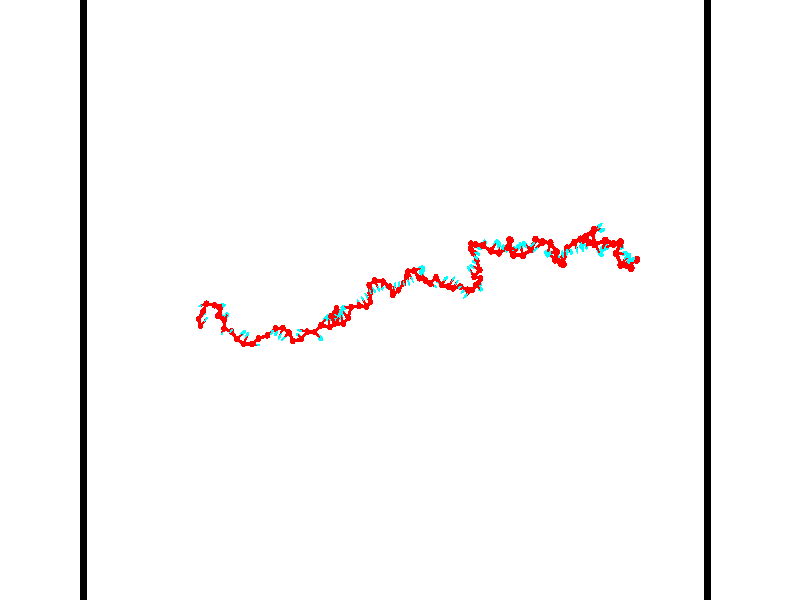 // switches for output
#declare DRAW_BASES = 1; // possible values are 0, 1; only relevant for DNA ribbons
#declare DRAW_BASES_TYPE = 3; // possible values are 1, 2, 3; only relevant for DNA ribbons
#declare DRAW_FOG = 0; // set to 1 to enable fog

#include "colors.inc"

#include "transforms.inc"
background { rgb <1, 1, 1>}

#default {
   normal{
       ripples 0.25
       frequency 0.20
       turbulence 0.2
       lambda 5
   }
	finish {
		phong 0.1
		phong_size 40.
	}
}

// original window dimensions: 1024x640


// camera settings

camera {
	sky <-0, 1, 0>
	up <-0, 1, 0>
	right 1.6 * <0.99995, 0, 0.00999983>
	location <54.4867, 55, 106.329>
	look_at <55, 55, 55.0001>
	direction <0.513302, 0, -51.3289>
	angle 67.0682
}


# declare cpy_camera_pos = <54.4867, 55, 106.329>;
# if (DRAW_FOG = 1)
fog {
	fog_type 2
	up vnormalize(cpy_camera_pos)
	color rgbt<1,1,1,0.3>
	distance 1e-5
	fog_alt 3e-3
	fog_offset 88
}
# end


// LIGHTS

# declare lum = 6;
global_settings {
	ambient_light rgb lum * <0.05, 0.05, 0.05>
	max_trace_level 15
}# declare cpy_direct_light_amount = 0.25;
light_source
{	1000 * <-0.98995, -1, 1.00995>,
	rgb lum * cpy_direct_light_amount
	parallel
}

light_source
{	1000 * <0.98995, 1, -1.00995>,
	rgb lum * cpy_direct_light_amount
	parallel
}

// strand 0

// nucleotide -1

// particle -1
sphere {
	<36.549438, 52.998508, 50.139282> 0.250000
	pigment { color rgbt <1,0,0,0> }
	no_shadow
}
cylinder {
	<36.797523, 53.286324, 50.014317>,  <36.946377, 53.459011, 49.939339>, 0.100000
	pigment { color rgbt <1,0,0,0> }
	no_shadow
}
cylinder {
	<36.797523, 53.286324, 50.014317>,  <36.549438, 52.998508, 50.139282>, 0.100000
	pigment { color rgbt <1,0,0,0> }
	no_shadow
}

// particle -1
sphere {
	<36.797523, 53.286324, 50.014317> 0.100000
	pigment { color rgbt <1,0,0,0> }
	no_shadow
}
sphere {
	0, 1
	scale<0.080000,0.200000,0.300000>
	matrix <-0.643238, 0.694454, 0.322457,
		0.448975, 0.000963, 0.893544,
		0.620215, 0.719536, -0.312412,
		36.983589, 53.502186, 49.920593>
	pigment { color rgbt <0,1,1,0> }
	no_shadow
}
cylinder {
	<36.496887, 53.546120, 50.621792>,  <36.549438, 52.998508, 50.139282>, 0.130000
	pigment { color rgbt <1,0,0,0> }
	no_shadow
}

// nucleotide -1

// particle -1
sphere {
	<36.496887, 53.546120, 50.621792> 0.250000
	pigment { color rgbt <1,0,0,0> }
	no_shadow
}
cylinder {
	<36.692635, 53.734455, 50.328171>,  <36.810081, 53.847458, 50.152000>, 0.100000
	pigment { color rgbt <1,0,0,0> }
	no_shadow
}
cylinder {
	<36.692635, 53.734455, 50.328171>,  <36.496887, 53.546120, 50.621792>, 0.100000
	pigment { color rgbt <1,0,0,0> }
	no_shadow
}

// particle -1
sphere {
	<36.692635, 53.734455, 50.328171> 0.100000
	pigment { color rgbt <1,0,0,0> }
	no_shadow
}
sphere {
	0, 1
	scale<0.080000,0.200000,0.300000>
	matrix <-0.377907, 0.873081, 0.308084,
		0.785945, 0.126638, 0.605189,
		0.489364, 0.470842, -0.734051,
		36.839443, 53.875710, 50.107956>
	pigment { color rgbt <0,1,1,0> }
	no_shadow
}
cylinder {
	<36.986160, 54.111469, 50.854198>,  <36.496887, 53.546120, 50.621792>, 0.130000
	pigment { color rgbt <1,0,0,0> }
	no_shadow
}

// nucleotide -1

// particle -1
sphere {
	<36.986160, 54.111469, 50.854198> 0.250000
	pigment { color rgbt <1,0,0,0> }
	no_shadow
}
cylinder {
	<36.857117, 54.180267, 50.481888>,  <36.779690, 54.221546, 50.258503>, 0.100000
	pigment { color rgbt <1,0,0,0> }
	no_shadow
}
cylinder {
	<36.857117, 54.180267, 50.481888>,  <36.986160, 54.111469, 50.854198>, 0.100000
	pigment { color rgbt <1,0,0,0> }
	no_shadow
}

// particle -1
sphere {
	<36.857117, 54.180267, 50.481888> 0.100000
	pigment { color rgbt <1,0,0,0> }
	no_shadow
}
sphere {
	0, 1
	scale<0.080000,0.200000,0.300000>
	matrix <-0.496982, 0.806122, 0.321212,
		0.805564, 0.566204, -0.174585,
		-0.322609, 0.171991, -0.930775,
		36.760334, 54.231865, 50.202656>
	pigment { color rgbt <0,1,1,0> }
	no_shadow
}
cylinder {
	<37.245529, 54.717503, 50.650330>,  <36.986160, 54.111469, 50.854198>, 0.130000
	pigment { color rgbt <1,0,0,0> }
	no_shadow
}

// nucleotide -1

// particle -1
sphere {
	<37.245529, 54.717503, 50.650330> 0.250000
	pigment { color rgbt <1,0,0,0> }
	no_shadow
}
cylinder {
	<36.889767, 54.631886, 50.488766>,  <36.676308, 54.580517, 50.391827>, 0.100000
	pigment { color rgbt <1,0,0,0> }
	no_shadow
}
cylinder {
	<36.889767, 54.631886, 50.488766>,  <37.245529, 54.717503, 50.650330>, 0.100000
	pigment { color rgbt <1,0,0,0> }
	no_shadow
}

// particle -1
sphere {
	<36.889767, 54.631886, 50.488766> 0.100000
	pigment { color rgbt <1,0,0,0> }
	no_shadow
}
sphere {
	0, 1
	scale<0.080000,0.200000,0.300000>
	matrix <-0.348398, 0.889439, 0.295834,
		0.295933, 0.403839, -0.865643,
		-0.889406, -0.214041, -0.403911,
		36.622944, 54.567673, 50.367592>
	pigment { color rgbt <0,1,1,0> }
	no_shadow
}
cylinder {
	<37.995579, 54.587296, 50.669514>,  <37.245529, 54.717503, 50.650330>, 0.130000
	pigment { color rgbt <1,0,0,0> }
	no_shadow
}

// nucleotide -1

// particle -1
sphere {
	<37.995579, 54.587296, 50.669514> 0.250000
	pigment { color rgbt <1,0,0,0> }
	no_shadow
}
cylinder {
	<38.393711, 54.585106, 50.630978>,  <38.632591, 54.583794, 50.607857>, 0.100000
	pigment { color rgbt <1,0,0,0> }
	no_shadow
}
cylinder {
	<38.393711, 54.585106, 50.630978>,  <37.995579, 54.587296, 50.669514>, 0.100000
	pigment { color rgbt <1,0,0,0> }
	no_shadow
}

// particle -1
sphere {
	<38.393711, 54.585106, 50.630978> 0.100000
	pigment { color rgbt <1,0,0,0> }
	no_shadow
}
sphere {
	0, 1
	scale<0.080000,0.200000,0.300000>
	matrix <-0.084118, -0.538448, -0.838450,
		-0.047286, 0.842641, -0.536396,
		0.995333, -0.005473, -0.096343,
		38.692310, 54.583466, 50.602074>
	pigment { color rgbt <0,1,1,0> }
	no_shadow
}
cylinder {
	<38.592690, 54.334332, 51.026825>,  <37.995579, 54.587296, 50.669514>, 0.130000
	pigment { color rgbt <1,0,0,0> }
	no_shadow
}

// nucleotide -1

// particle -1
sphere {
	<38.592690, 54.334332, 51.026825> 0.250000
	pigment { color rgbt <1,0,0,0> }
	no_shadow
}
cylinder {
	<38.669758, 53.950165, 50.946346>,  <38.716000, 53.719666, 50.898060>, 0.100000
	pigment { color rgbt <1,0,0,0> }
	no_shadow
}
cylinder {
	<38.669758, 53.950165, 50.946346>,  <38.592690, 54.334332, 51.026825>, 0.100000
	pigment { color rgbt <1,0,0,0> }
	no_shadow
}

// particle -1
sphere {
	<38.669758, 53.950165, 50.946346> 0.100000
	pigment { color rgbt <1,0,0,0> }
	no_shadow
}
sphere {
	0, 1
	scale<0.080000,0.200000,0.300000>
	matrix <0.845859, 0.058622, 0.530176,
		-0.497395, -0.272332, 0.823671,
		0.192669, -0.960416, -0.201196,
		38.727558, 53.662041, 50.885986>
	pigment { color rgbt <0,1,1,0> }
	no_shadow
}
cylinder {
	<38.575928, 53.817818, 51.625477>,  <38.592690, 54.334332, 51.026825>, 0.130000
	pigment { color rgbt <1,0,0,0> }
	no_shadow
}

// nucleotide -1

// particle -1
sphere {
	<38.575928, 53.817818, 51.625477> 0.250000
	pigment { color rgbt <1,0,0,0> }
	no_shadow
}
cylinder {
	<38.829403, 53.733841, 51.327652>,  <38.981487, 53.683456, 51.148956>, 0.100000
	pigment { color rgbt <1,0,0,0> }
	no_shadow
}
cylinder {
	<38.829403, 53.733841, 51.327652>,  <38.575928, 53.817818, 51.625477>, 0.100000
	pigment { color rgbt <1,0,0,0> }
	no_shadow
}

// particle -1
sphere {
	<38.829403, 53.733841, 51.327652> 0.100000
	pigment { color rgbt <1,0,0,0> }
	no_shadow
}
sphere {
	0, 1
	scale<0.080000,0.200000,0.300000>
	matrix <0.765958, 0.305129, 0.565866,
		0.108388, -0.928882, 0.354161,
		0.633687, -0.209940, -0.744557,
		39.019508, 53.670860, 51.104286>
	pigment { color rgbt <0,1,1,0> }
	no_shadow
}
cylinder {
	<39.219719, 53.486279, 51.858322>,  <38.575928, 53.817818, 51.625477>, 0.130000
	pigment { color rgbt <1,0,0,0> }
	no_shadow
}

// nucleotide -1

// particle -1
sphere {
	<39.219719, 53.486279, 51.858322> 0.250000
	pigment { color rgbt <1,0,0,0> }
	no_shadow
}
cylinder {
	<39.262028, 53.709713, 51.529251>,  <39.287411, 53.843773, 51.331810>, 0.100000
	pigment { color rgbt <1,0,0,0> }
	no_shadow
}
cylinder {
	<39.262028, 53.709713, 51.529251>,  <39.219719, 53.486279, 51.858322>, 0.100000
	pigment { color rgbt <1,0,0,0> }
	no_shadow
}

// particle -1
sphere {
	<39.262028, 53.709713, 51.529251> 0.100000
	pigment { color rgbt <1,0,0,0> }
	no_shadow
}
sphere {
	0, 1
	scale<0.080000,0.200000,0.300000>
	matrix <0.744382, 0.504069, 0.437960,
		0.659324, -0.658706, -0.362488,
		0.105768, 0.558588, -0.822674,
		39.293758, 53.877289, 51.282448>
	pigment { color rgbt <0,1,1,0> }
	no_shadow
}
cylinder {
	<39.119381, 52.839203, 51.616642>,  <39.219719, 53.486279, 51.858322>, 0.130000
	pigment { color rgbt <1,0,0,0> }
	no_shadow
}

// nucleotide -1

// particle -1
sphere {
	<39.119381, 52.839203, 51.616642> 0.250000
	pigment { color rgbt <1,0,0,0> }
	no_shadow
}
cylinder {
	<38.937656, 52.659641, 51.308853>,  <38.828621, 52.551903, 51.124180>, 0.100000
	pigment { color rgbt <1,0,0,0> }
	no_shadow
}
cylinder {
	<38.937656, 52.659641, 51.308853>,  <39.119381, 52.839203, 51.616642>, 0.100000
	pigment { color rgbt <1,0,0,0> }
	no_shadow
}

// particle -1
sphere {
	<38.937656, 52.659641, 51.308853> 0.100000
	pigment { color rgbt <1,0,0,0> }
	no_shadow
}
sphere {
	0, 1
	scale<0.080000,0.200000,0.300000>
	matrix <-0.889758, 0.186066, 0.416785,
		-0.043925, 0.873992, -0.483951,
		-0.454314, -0.448907, -0.769469,
		38.801361, 52.524971, 51.078014>
	pigment { color rgbt <0,1,1,0> }
	no_shadow
}
cylinder {
	<39.839596, 52.626801, 51.746387>,  <39.119381, 52.839203, 51.616642>, 0.130000
	pigment { color rgbt <1,0,0,0> }
	no_shadow
}

// nucleotide -1

// particle -1
sphere {
	<39.839596, 52.626801, 51.746387> 0.250000
	pigment { color rgbt <1,0,0,0> }
	no_shadow
}
cylinder {
	<39.920208, 52.661995, 52.136597>,  <39.968575, 52.683109, 52.370724>, 0.100000
	pigment { color rgbt <1,0,0,0> }
	no_shadow
}
cylinder {
	<39.920208, 52.661995, 52.136597>,  <39.839596, 52.626801, 51.746387>, 0.100000
	pigment { color rgbt <1,0,0,0> }
	no_shadow
}

// particle -1
sphere {
	<39.920208, 52.661995, 52.136597> 0.100000
	pigment { color rgbt <1,0,0,0> }
	no_shadow
}
sphere {
	0, 1
	scale<0.080000,0.200000,0.300000>
	matrix <0.771949, -0.627301, -0.102900,
		0.602893, 0.773791, -0.194341,
		0.201533, 0.087984, 0.975522,
		39.980667, 52.688389, 52.429253>
	pigment { color rgbt <0,1,1,0> }
	no_shadow
}
cylinder {
	<40.374401, 52.086464, 52.024082>,  <39.839596, 52.626801, 51.746387>, 0.130000
	pigment { color rgbt <1,0,0,0> }
	no_shadow
}

// nucleotide -1

// particle -1
sphere {
	<40.374401, 52.086464, 52.024082> 0.250000
	pigment { color rgbt <1,0,0,0> }
	no_shadow
}
cylinder {
	<40.661556, 52.326923, 51.883652>,  <40.833851, 52.471199, 51.799393>, 0.100000
	pigment { color rgbt <1,0,0,0> }
	no_shadow
}
cylinder {
	<40.661556, 52.326923, 51.883652>,  <40.374401, 52.086464, 52.024082>, 0.100000
	pigment { color rgbt <1,0,0,0> }
	no_shadow
}

// particle -1
sphere {
	<40.661556, 52.326923, 51.883652> 0.100000
	pigment { color rgbt <1,0,0,0> }
	no_shadow
}
sphere {
	0, 1
	scale<0.080000,0.200000,0.300000>
	matrix <0.661992, -0.433456, 0.611460,
		0.215404, -0.671369, -0.709130,
		0.717892, 0.601149, -0.351072,
		40.876923, 52.507267, 51.778332>
	pigment { color rgbt <0,1,1,0> }
	no_shadow
}
cylinder {
	<41.023308, 51.722332, 52.127571>,  <40.374401, 52.086464, 52.024082>, 0.130000
	pigment { color rgbt <1,0,0,0> }
	no_shadow
}

// nucleotide -1

// particle -1
sphere {
	<41.023308, 51.722332, 52.127571> 0.250000
	pigment { color rgbt <1,0,0,0> }
	no_shadow
}
cylinder {
	<41.162811, 52.071995, 51.992390>,  <41.246513, 52.281792, 51.911282>, 0.100000
	pigment { color rgbt <1,0,0,0> }
	no_shadow
}
cylinder {
	<41.162811, 52.071995, 51.992390>,  <41.023308, 51.722332, 52.127571>, 0.100000
	pigment { color rgbt <1,0,0,0> }
	no_shadow
}

// particle -1
sphere {
	<41.162811, 52.071995, 51.992390> 0.100000
	pigment { color rgbt <1,0,0,0> }
	no_shadow
}
sphere {
	0, 1
	scale<0.080000,0.200000,0.300000>
	matrix <0.908484, -0.226731, 0.351068,
		0.230265, -0.429465, -0.873234,
		0.348761, 0.874159, -0.337954,
		41.267441, 52.334244, 51.891003>
	pigment { color rgbt <0,1,1,0> }
	no_shadow
}
cylinder {
	<41.695118, 51.693329, 51.868385>,  <41.023308, 51.722332, 52.127571>, 0.130000
	pigment { color rgbt <1,0,0,0> }
	no_shadow
}

// nucleotide -1

// particle -1
sphere {
	<41.695118, 51.693329, 51.868385> 0.250000
	pigment { color rgbt <1,0,0,0> }
	no_shadow
}
cylinder {
	<41.905319, 51.628475, 51.534306>,  <42.031441, 51.589561, 51.333858>, 0.100000
	pigment { color rgbt <1,0,0,0> }
	no_shadow
}
cylinder {
	<41.905319, 51.628475, 51.534306>,  <41.695118, 51.693329, 51.868385>, 0.100000
	pigment { color rgbt <1,0,0,0> }
	no_shadow
}

// particle -1
sphere {
	<41.905319, 51.628475, 51.534306> 0.100000
	pigment { color rgbt <1,0,0,0> }
	no_shadow
}
sphere {
	0, 1
	scale<0.080000,0.200000,0.300000>
	matrix <-0.052692, 0.973586, -0.222157,
		0.849159, 0.160752, 0.503078,
		0.525502, -0.162139, -0.835200,
		42.062969, 51.579834, 51.283745>
	pigment { color rgbt <0,1,1,0> }
	no_shadow
}
cylinder {
	<42.276485, 52.105927, 51.758728>,  <41.695118, 51.693329, 51.868385>, 0.130000
	pigment { color rgbt <1,0,0,0> }
	no_shadow
}

// nucleotide -1

// particle -1
sphere {
	<42.276485, 52.105927, 51.758728> 0.250000
	pigment { color rgbt <1,0,0,0> }
	no_shadow
}
cylinder {
	<42.111717, 52.002514, 51.409218>,  <42.012856, 51.940464, 51.199512>, 0.100000
	pigment { color rgbt <1,0,0,0> }
	no_shadow
}
cylinder {
	<42.111717, 52.002514, 51.409218>,  <42.276485, 52.105927, 51.758728>, 0.100000
	pigment { color rgbt <1,0,0,0> }
	no_shadow
}

// particle -1
sphere {
	<42.111717, 52.002514, 51.409218> 0.100000
	pigment { color rgbt <1,0,0,0> }
	no_shadow
}
sphere {
	0, 1
	scale<0.080000,0.200000,0.300000>
	matrix <-0.187501, 0.962434, -0.196375,
		0.891721, 0.082944, -0.444919,
		-0.411918, -0.258535, -0.873776,
		41.988140, 51.924953, 51.147083>
	pigment { color rgbt <0,1,1,0> }
	no_shadow
}
cylinder {
	<43.038898, 52.328941, 51.593987>,  <42.276485, 52.105927, 51.758728>, 0.130000
	pigment { color rgbt <1,0,0,0> }
	no_shadow
}

// nucleotide -1

// particle -1
sphere {
	<43.038898, 52.328941, 51.593987> 0.250000
	pigment { color rgbt <1,0,0,0> }
	no_shadow
}
cylinder {
	<43.310768, 52.469296, 51.851643>,  <43.473892, 52.553509, 52.006237>, 0.100000
	pigment { color rgbt <1,0,0,0> }
	no_shadow
}
cylinder {
	<43.310768, 52.469296, 51.851643>,  <43.038898, 52.328941, 51.593987>, 0.100000
	pigment { color rgbt <1,0,0,0> }
	no_shadow
}

// particle -1
sphere {
	<43.310768, 52.469296, 51.851643> 0.100000
	pigment { color rgbt <1,0,0,0> }
	no_shadow
}
sphere {
	0, 1
	scale<0.080000,0.200000,0.300000>
	matrix <0.730696, -0.400748, -0.552706,
		0.064199, 0.846332, -0.528773,
		0.679678, 0.350889, 0.644139,
		43.514671, 52.574562, 52.044884>
	pigment { color rgbt <0,1,1,0> }
	no_shadow
}
cylinder {
	<43.696110, 52.842064, 51.250675>,  <43.038898, 52.328941, 51.593987>, 0.130000
	pigment { color rgbt <1,0,0,0> }
	no_shadow
}

// nucleotide -1

// particle -1
sphere {
	<43.696110, 52.842064, 51.250675> 0.250000
	pigment { color rgbt <1,0,0,0> }
	no_shadow
}
cylinder {
	<43.787411, 52.635780, 51.580994>,  <43.842194, 52.512009, 51.779186>, 0.100000
	pigment { color rgbt <1,0,0,0> }
	no_shadow
}
cylinder {
	<43.787411, 52.635780, 51.580994>,  <43.696110, 52.842064, 51.250675>, 0.100000
	pigment { color rgbt <1,0,0,0> }
	no_shadow
}

// particle -1
sphere {
	<43.787411, 52.635780, 51.580994> 0.100000
	pigment { color rgbt <1,0,0,0> }
	no_shadow
}
sphere {
	0, 1
	scale<0.080000,0.200000,0.300000>
	matrix <0.645124, -0.555145, -0.525005,
		0.729188, 0.652576, 0.205984,
		0.228255, -0.515712, 0.825797,
		43.855888, 52.481068, 51.828732>
	pigment { color rgbt <0,1,1,0> }
	no_shadow
}
cylinder {
	<44.386612, 52.870323, 51.373798>,  <43.696110, 52.842064, 51.250675>, 0.130000
	pigment { color rgbt <1,0,0,0> }
	no_shadow
}

// nucleotide -1

// particle -1
sphere {
	<44.386612, 52.870323, 51.373798> 0.250000
	pigment { color rgbt <1,0,0,0> }
	no_shadow
}
cylinder {
	<44.255047, 52.525696, 51.528465>,  <44.176105, 52.318920, 51.621265>, 0.100000
	pigment { color rgbt <1,0,0,0> }
	no_shadow
}
cylinder {
	<44.255047, 52.525696, 51.528465>,  <44.386612, 52.870323, 51.373798>, 0.100000
	pigment { color rgbt <1,0,0,0> }
	no_shadow
}

// particle -1
sphere {
	<44.255047, 52.525696, 51.528465> 0.100000
	pigment { color rgbt <1,0,0,0> }
	no_shadow
}
sphere {
	0, 1
	scale<0.080000,0.200000,0.300000>
	matrix <0.625000, -0.505549, -0.594807,
		0.707948, 0.046026, 0.704764,
		-0.328916, -0.861569, 0.386669,
		44.156372, 52.267223, 51.644466>
	pigment { color rgbt <0,1,1,0> }
	no_shadow
}
cylinder {
	<45.014473, 52.555382, 51.688221>,  <44.386612, 52.870323, 51.373798>, 0.130000
	pigment { color rgbt <1,0,0,0> }
	no_shadow
}

// nucleotide -1

// particle -1
sphere {
	<45.014473, 52.555382, 51.688221> 0.250000
	pigment { color rgbt <1,0,0,0> }
	no_shadow
}
cylinder {
	<44.715755, 52.308414, 51.589355>,  <44.536526, 52.160233, 51.530037>, 0.100000
	pigment { color rgbt <1,0,0,0> }
	no_shadow
}
cylinder {
	<44.715755, 52.308414, 51.589355>,  <45.014473, 52.555382, 51.688221>, 0.100000
	pigment { color rgbt <1,0,0,0> }
	no_shadow
}

// particle -1
sphere {
	<44.715755, 52.308414, 51.589355> 0.100000
	pigment { color rgbt <1,0,0,0> }
	no_shadow
}
sphere {
	0, 1
	scale<0.080000,0.200000,0.300000>
	matrix <0.657978, -0.631862, -0.409653,
		0.096758, -0.468552, 0.878121,
		-0.746795, -0.617422, -0.247159,
		44.491718, 52.123188, 51.515209>
	pigment { color rgbt <0,1,1,0> }
	no_shadow
}
cylinder {
	<45.315117, 51.888630, 51.461460>,  <45.014473, 52.555382, 51.688221>, 0.130000
	pigment { color rgbt <1,0,0,0> }
	no_shadow
}

// nucleotide -1

// particle -1
sphere {
	<45.315117, 51.888630, 51.461460> 0.250000
	pigment { color rgbt <1,0,0,0> }
	no_shadow
}
cylinder {
	<45.476311, 51.899181, 51.095528>,  <45.573025, 51.905514, 50.875969>, 0.100000
	pigment { color rgbt <1,0,0,0> }
	no_shadow
}
cylinder {
	<45.476311, 51.899181, 51.095528>,  <45.315117, 51.888630, 51.461460>, 0.100000
	pigment { color rgbt <1,0,0,0> }
	no_shadow
}

// particle -1
sphere {
	<45.476311, 51.899181, 51.095528> 0.100000
	pigment { color rgbt <1,0,0,0> }
	no_shadow
}
sphere {
	0, 1
	scale<0.080000,0.200000,0.300000>
	matrix <0.151453, 0.983881, 0.095083,
		0.902590, -0.176870, 0.392490,
		0.402981, 0.026377, -0.914828,
		45.597206, 51.907093, 50.821079>
	pigment { color rgbt <0,1,1,0> }
	no_shadow
}
cylinder {
	<46.044498, 52.031662, 51.377209>,  <45.315117, 51.888630, 51.461460>, 0.130000
	pigment { color rgbt <1,0,0,0> }
	no_shadow
}

// nucleotide -1

// particle -1
sphere {
	<46.044498, 52.031662, 51.377209> 0.250000
	pigment { color rgbt <1,0,0,0> }
	no_shadow
}
cylinder {
	<45.843884, 52.205830, 51.078178>,  <45.723515, 52.310329, 50.898758>, 0.100000
	pigment { color rgbt <1,0,0,0> }
	no_shadow
}
cylinder {
	<45.843884, 52.205830, 51.078178>,  <46.044498, 52.031662, 51.377209>, 0.100000
	pigment { color rgbt <1,0,0,0> }
	no_shadow
}

// particle -1
sphere {
	<45.843884, 52.205830, 51.078178> 0.100000
	pigment { color rgbt <1,0,0,0> }
	no_shadow
}
sphere {
	0, 1
	scale<0.080000,0.200000,0.300000>
	matrix <0.226297, 0.900056, 0.372410,
		0.835016, 0.017602, -0.549943,
		-0.501535, 0.435419, -0.747578,
		45.693424, 52.336456, 50.853905>
	pigment { color rgbt <0,1,1,0> }
	no_shadow
}
cylinder {
	<46.586964, 52.598450, 51.236279>,  <46.044498, 52.031662, 51.377209>, 0.130000
	pigment { color rgbt <1,0,0,0> }
	no_shadow
}

// nucleotide -1

// particle -1
sphere {
	<46.586964, 52.598450, 51.236279> 0.250000
	pigment { color rgbt <1,0,0,0> }
	no_shadow
}
cylinder {
	<46.192711, 52.655533, 51.200119>,  <45.956161, 52.689781, 51.178421>, 0.100000
	pigment { color rgbt <1,0,0,0> }
	no_shadow
}
cylinder {
	<46.192711, 52.655533, 51.200119>,  <46.586964, 52.598450, 51.236279>, 0.100000
	pigment { color rgbt <1,0,0,0> }
	no_shadow
}

// particle -1
sphere {
	<46.192711, 52.655533, 51.200119> 0.100000
	pigment { color rgbt <1,0,0,0> }
	no_shadow
}
sphere {
	0, 1
	scale<0.080000,0.200000,0.300000>
	matrix <0.110546, 0.949509, 0.293618,
		0.127740, 0.279405, -0.951639,
		-0.985628, 0.142707, -0.090403,
		45.897022, 52.698345, 51.172997>
	pigment { color rgbt <0,1,1,0> }
	no_shadow
}
cylinder {
	<47.249641, 52.561192, 51.211658>,  <46.586964, 52.598450, 51.236279>, 0.130000
	pigment { color rgbt <1,0,0,0> }
	no_shadow
}

// nucleotide -1

// particle -1
sphere {
	<47.249641, 52.561192, 51.211658> 0.250000
	pigment { color rgbt <1,0,0,0> }
	no_shadow
}
cylinder {
	<47.549030, 52.297981, 51.178688>,  <47.728664, 52.140057, 51.158905>, 0.100000
	pigment { color rgbt <1,0,0,0> }
	no_shadow
}
cylinder {
	<47.549030, 52.297981, 51.178688>,  <47.249641, 52.561192, 51.211658>, 0.100000
	pigment { color rgbt <1,0,0,0> }
	no_shadow
}

// particle -1
sphere {
	<47.549030, 52.297981, 51.178688> 0.100000
	pigment { color rgbt <1,0,0,0> }
	no_shadow
}
sphere {
	0, 1
	scale<0.080000,0.200000,0.300000>
	matrix <0.221152, 0.130490, 0.966470,
		-0.625205, -0.741604, 0.243192,
		0.748472, -0.658024, -0.082424,
		47.773571, 52.100574, 51.153961>
	pigment { color rgbt <0,1,1,0> }
	no_shadow
}
cylinder {
	<47.826263, 53.076244, 51.259666>,  <47.249641, 52.561192, 51.211658>, 0.130000
	pigment { color rgbt <1,0,0,0> }
	no_shadow
}

// nucleotide -1

// particle -1
sphere {
	<47.826263, 53.076244, 51.259666> 0.250000
	pigment { color rgbt <1,0,0,0> }
	no_shadow
}
cylinder {
	<48.065311, 53.362999, 51.116047>,  <48.208740, 53.535053, 51.029873>, 0.100000
	pigment { color rgbt <1,0,0,0> }
	no_shadow
}
cylinder {
	<48.065311, 53.362999, 51.116047>,  <47.826263, 53.076244, 51.259666>, 0.100000
	pigment { color rgbt <1,0,0,0> }
	no_shadow
}

// particle -1
sphere {
	<48.065311, 53.362999, 51.116047> 0.100000
	pigment { color rgbt <1,0,0,0> }
	no_shadow
}
sphere {
	0, 1
	scale<0.080000,0.200000,0.300000>
	matrix <0.443242, 0.077765, 0.893022,
		0.668118, -0.692839, -0.271281,
		0.597624, 0.716887, -0.359051,
		48.244598, 53.578064, 51.008331>
	pigment { color rgbt <0,1,1,0> }
	no_shadow
}
cylinder {
	<48.643784, 52.942410, 51.173595>,  <47.826263, 53.076244, 51.259666>, 0.130000
	pigment { color rgbt <1,0,0,0> }
	no_shadow
}

// nucleotide -1

// particle -1
sphere {
	<48.643784, 52.942410, 51.173595> 0.250000
	pigment { color rgbt <1,0,0,0> }
	no_shadow
}
cylinder {
	<48.570023, 53.332623, 51.221474>,  <48.525764, 53.566750, 51.250202>, 0.100000
	pigment { color rgbt <1,0,0,0> }
	no_shadow
}
cylinder {
	<48.570023, 53.332623, 51.221474>,  <48.643784, 52.942410, 51.173595>, 0.100000
	pigment { color rgbt <1,0,0,0> }
	no_shadow
}

// particle -1
sphere {
	<48.570023, 53.332623, 51.221474> 0.100000
	pigment { color rgbt <1,0,0,0> }
	no_shadow
}
sphere {
	0, 1
	scale<0.080000,0.200000,0.300000>
	matrix <0.514236, -0.008021, 0.857611,
		0.837589, 0.219701, -0.500176,
		-0.184406, 0.975534, 0.119697,
		48.514702, 53.625282, 51.257381>
	pigment { color rgbt <0,1,1,0> }
	no_shadow
}
cylinder {
	<49.249783, 53.374336, 51.219738>,  <48.643784, 52.942410, 51.173595>, 0.130000
	pigment { color rgbt <1,0,0,0> }
	no_shadow
}

// nucleotide -1

// particle -1
sphere {
	<49.249783, 53.374336, 51.219738> 0.250000
	pigment { color rgbt <1,0,0,0> }
	no_shadow
}
cylinder {
	<48.960350, 53.529655, 51.448002>,  <48.786690, 53.622849, 51.584961>, 0.100000
	pigment { color rgbt <1,0,0,0> }
	no_shadow
}
cylinder {
	<48.960350, 53.529655, 51.448002>,  <49.249783, 53.374336, 51.219738>, 0.100000
	pigment { color rgbt <1,0,0,0> }
	no_shadow
}

// particle -1
sphere {
	<48.960350, 53.529655, 51.448002> 0.100000
	pigment { color rgbt <1,0,0,0> }
	no_shadow
}
sphere {
	0, 1
	scale<0.080000,0.200000,0.300000>
	matrix <0.619148, -0.000301, 0.785274,
		0.305091, 0.921534, -0.240195,
		-0.723585, 0.388296, 0.570658,
		48.743275, 53.646145, 51.619198>
	pigment { color rgbt <0,1,1,0> }
	no_shadow
}
cylinder {
	<49.378777, 54.135727, 51.384544>,  <49.249783, 53.374336, 51.219738>, 0.130000
	pigment { color rgbt <1,0,0,0> }
	no_shadow
}

// nucleotide -1

// particle -1
sphere {
	<49.378777, 54.135727, 51.384544> 0.250000
	pigment { color rgbt <1,0,0,0> }
	no_shadow
}
cylinder {
	<49.167358, 53.896320, 51.625351>,  <49.040508, 53.752674, 51.769833>, 0.100000
	pigment { color rgbt <1,0,0,0> }
	no_shadow
}
cylinder {
	<49.167358, 53.896320, 51.625351>,  <49.378777, 54.135727, 51.384544>, 0.100000
	pigment { color rgbt <1,0,0,0> }
	no_shadow
}

// particle -1
sphere {
	<49.167358, 53.896320, 51.625351> 0.100000
	pigment { color rgbt <1,0,0,0> }
	no_shadow
}
sphere {
	0, 1
	scale<0.080000,0.200000,0.300000>
	matrix <0.758425, -0.014344, 0.651603,
		-0.381361, 0.800980, 0.461513,
		-0.528541, -0.598519, 0.602013,
		49.008797, 53.716766, 51.805954>
	pigment { color rgbt <0,1,1,0> }
	no_shadow
}
cylinder {
	<49.344269, 54.388481, 52.092239>,  <49.378777, 54.135727, 51.384544>, 0.130000
	pigment { color rgbt <1,0,0,0> }
	no_shadow
}

// nucleotide -1

// particle -1
sphere {
	<49.344269, 54.388481, 52.092239> 0.250000
	pigment { color rgbt <1,0,0,0> }
	no_shadow
}
cylinder {
	<49.332100, 53.989555, 52.065563>,  <49.324799, 53.750202, 52.049557>, 0.100000
	pigment { color rgbt <1,0,0,0> }
	no_shadow
}
cylinder {
	<49.332100, 53.989555, 52.065563>,  <49.344269, 54.388481, 52.092239>, 0.100000
	pigment { color rgbt <1,0,0,0> }
	no_shadow
}

// particle -1
sphere {
	<49.332100, 53.989555, 52.065563> 0.100000
	pigment { color rgbt <1,0,0,0> }
	no_shadow
}
sphere {
	0, 1
	scale<0.080000,0.200000,0.300000>
	matrix <0.644046, -0.070585, 0.761723,
		-0.764381, -0.019777, 0.644461,
		-0.030425, -0.997310, -0.066691,
		49.322971, 53.690361, 52.045555>
	pigment { color rgbt <0,1,1,0> }
	no_shadow
}
cylinder {
	<48.894283, 53.813129, 52.621109>,  <49.344269, 54.388481, 52.092239>, 0.130000
	pigment { color rgbt <1,0,0,0> }
	no_shadow
}

// nucleotide -1

// particle -1
sphere {
	<48.894283, 53.813129, 52.621109> 0.250000
	pigment { color rgbt <1,0,0,0> }
	no_shadow
}
cylinder {
	<49.249695, 53.745258, 52.450588>,  <49.462940, 53.704536, 52.348278>, 0.100000
	pigment { color rgbt <1,0,0,0> }
	no_shadow
}
cylinder {
	<49.249695, 53.745258, 52.450588>,  <48.894283, 53.813129, 52.621109>, 0.100000
	pigment { color rgbt <1,0,0,0> }
	no_shadow
}

// particle -1
sphere {
	<49.249695, 53.745258, 52.450588> 0.100000
	pigment { color rgbt <1,0,0,0> }
	no_shadow
}
sphere {
	0, 1
	scale<0.080000,0.200000,0.300000>
	matrix <0.451206, 0.154486, 0.878947,
		-0.083281, -0.973316, 0.213825,
		0.888525, -0.169679, -0.426300,
		49.516251, 53.694355, 52.322697>
	pigment { color rgbt <0,1,1,0> }
	no_shadow
}
cylinder {
	<49.234528, 53.239731, 52.929413>,  <48.894283, 53.813129, 52.621109>, 0.130000
	pigment { color rgbt <1,0,0,0> }
	no_shadow
}

// nucleotide -1

// particle -1
sphere {
	<49.234528, 53.239731, 52.929413> 0.250000
	pigment { color rgbt <1,0,0,0> }
	no_shadow
}
cylinder {
	<49.478264, 53.526463, 52.793842>,  <49.624504, 53.698502, 52.712502>, 0.100000
	pigment { color rgbt <1,0,0,0> }
	no_shadow
}
cylinder {
	<49.478264, 53.526463, 52.793842>,  <49.234528, 53.239731, 52.929413>, 0.100000
	pigment { color rgbt <1,0,0,0> }
	no_shadow
}

// particle -1
sphere {
	<49.478264, 53.526463, 52.793842> 0.100000
	pigment { color rgbt <1,0,0,0> }
	no_shadow
}
sphere {
	0, 1
	scale<0.080000,0.200000,0.300000>
	matrix <0.321121, 0.167722, 0.932068,
		0.724975, -0.676780, -0.127989,
		0.609338, 0.716825, -0.338923,
		49.661064, 53.741508, 52.692165>
	pigment { color rgbt <0,1,1,0> }
	no_shadow
}
cylinder {
	<50.024231, 53.265453, 53.158600>,  <49.234528, 53.239731, 52.929413>, 0.130000
	pigment { color rgbt <1,0,0,0> }
	no_shadow
}

// nucleotide -1

// particle -1
sphere {
	<50.024231, 53.265453, 53.158600> 0.250000
	pigment { color rgbt <1,0,0,0> }
	no_shadow
}
cylinder {
	<49.886738, 53.625740, 53.052353>,  <49.804241, 53.841911, 52.988605>, 0.100000
	pigment { color rgbt <1,0,0,0> }
	no_shadow
}
cylinder {
	<49.886738, 53.625740, 53.052353>,  <50.024231, 53.265453, 53.158600>, 0.100000
	pigment { color rgbt <1,0,0,0> }
	no_shadow
}

// particle -1
sphere {
	<49.886738, 53.625740, 53.052353> 0.100000
	pigment { color rgbt <1,0,0,0> }
	no_shadow
}
sphere {
	0, 1
	scale<0.080000,0.200000,0.300000>
	matrix <0.297794, 0.372809, 0.878824,
		0.890597, 0.222984, -0.396376,
		-0.343737, 0.900717, -0.265620,
		49.783615, 53.895954, 52.972668>
	pigment { color rgbt <0,1,1,0> }
	no_shadow
}
cylinder {
	<50.489544, 53.706848, 53.446430>,  <50.024231, 53.265453, 53.158600>, 0.130000
	pigment { color rgbt <1,0,0,0> }
	no_shadow
}

// nucleotide -1

// particle -1
sphere {
	<50.489544, 53.706848, 53.446430> 0.250000
	pigment { color rgbt <1,0,0,0> }
	no_shadow
}
cylinder {
	<50.182594, 53.951141, 53.368309>,  <49.998425, 54.097717, 53.321438>, 0.100000
	pigment { color rgbt <1,0,0,0> }
	no_shadow
}
cylinder {
	<50.182594, 53.951141, 53.368309>,  <50.489544, 53.706848, 53.446430>, 0.100000
	pigment { color rgbt <1,0,0,0> }
	no_shadow
}

// particle -1
sphere {
	<50.182594, 53.951141, 53.368309> 0.100000
	pigment { color rgbt <1,0,0,0> }
	no_shadow
}
sphere {
	0, 1
	scale<0.080000,0.200000,0.300000>
	matrix <0.258468, 0.573377, 0.777453,
		0.586800, 0.546116, -0.597849,
		-0.767373, 0.610734, -0.195304,
		49.952381, 54.134361, 53.309719>
	pigment { color rgbt <0,1,1,0> }
	no_shadow
}
cylinder {
	<50.705212, 54.466274, 53.204361>,  <50.489544, 53.706848, 53.446430>, 0.130000
	pigment { color rgbt <1,0,0,0> }
	no_shadow
}

// nucleotide -1

// particle -1
sphere {
	<50.705212, 54.466274, 53.204361> 0.250000
	pigment { color rgbt <1,0,0,0> }
	no_shadow
}
cylinder {
	<50.351421, 54.449238, 53.390221>,  <50.139149, 54.439014, 53.501736>, 0.100000
	pigment { color rgbt <1,0,0,0> }
	no_shadow
}
cylinder {
	<50.351421, 54.449238, 53.390221>,  <50.705212, 54.466274, 53.204361>, 0.100000
	pigment { color rgbt <1,0,0,0> }
	no_shadow
}

// particle -1
sphere {
	<50.351421, 54.449238, 53.390221> 0.100000
	pigment { color rgbt <1,0,0,0> }
	no_shadow
}
sphere {
	0, 1
	scale<0.080000,0.200000,0.300000>
	matrix <0.384394, 0.497951, 0.777358,
		-0.264482, 0.866158, -0.424051,
		-0.884472, -0.042595, 0.464645,
		50.086079, 54.436459, 53.529613>
	pigment { color rgbt <0,1,1,0> }
	no_shadow
}
cylinder {
	<51.430786, 54.570824, 53.291756>,  <50.705212, 54.466274, 53.204361>, 0.130000
	pigment { color rgbt <1,0,0,0> }
	no_shadow
}

// nucleotide -1

// particle -1
sphere {
	<51.430786, 54.570824, 53.291756> 0.250000
	pigment { color rgbt <1,0,0,0> }
	no_shadow
}
cylinder {
	<51.370056, 54.736500, 52.932781>,  <51.333618, 54.835907, 52.717396>, 0.100000
	pigment { color rgbt <1,0,0,0> }
	no_shadow
}
cylinder {
	<51.370056, 54.736500, 52.932781>,  <51.430786, 54.570824, 53.291756>, 0.100000
	pigment { color rgbt <1,0,0,0> }
	no_shadow
}

// particle -1
sphere {
	<51.370056, 54.736500, 52.932781> 0.100000
	pigment { color rgbt <1,0,0,0> }
	no_shadow
}
sphere {
	0, 1
	scale<0.080000,0.200000,0.300000>
	matrix <0.865332, 0.494475, 0.081824,
		0.477652, -0.764160, -0.433485,
		-0.151820, 0.414192, -0.897438,
		51.324509, 54.860756, 52.663551>
	pigment { color rgbt <0,1,1,0> }
	no_shadow
}
cylinder {
	<52.072922, 54.507740, 52.967953>,  <51.430786, 54.570824, 53.291756>, 0.130000
	pigment { color rgbt <1,0,0,0> }
	no_shadow
}

// nucleotide -1

// particle -1
sphere {
	<52.072922, 54.507740, 52.967953> 0.250000
	pigment { color rgbt <1,0,0,0> }
	no_shadow
}
cylinder {
	<51.866764, 54.839355, 52.881168>,  <51.743069, 55.038322, 52.829098>, 0.100000
	pigment { color rgbt <1,0,0,0> }
	no_shadow
}
cylinder {
	<51.866764, 54.839355, 52.881168>,  <52.072922, 54.507740, 52.967953>, 0.100000
	pigment { color rgbt <1,0,0,0> }
	no_shadow
}

// particle -1
sphere {
	<51.866764, 54.839355, 52.881168> 0.100000
	pigment { color rgbt <1,0,0,0> }
	no_shadow
}
sphere {
	0, 1
	scale<0.080000,0.200000,0.300000>
	matrix <0.845031, 0.533750, 0.032151,
		0.142458, -0.166769, -0.975650,
		-0.515392, 0.829035, -0.216962,
		51.712147, 55.088066, 52.816078>
	pigment { color rgbt <0,1,1,0> }
	no_shadow
}
cylinder {
	<52.372459, 54.856815, 52.398300>,  <52.072922, 54.507740, 52.967953>, 0.130000
	pigment { color rgbt <1,0,0,0> }
	no_shadow
}

// nucleotide -1

// particle -1
sphere {
	<52.372459, 54.856815, 52.398300> 0.250000
	pigment { color rgbt <1,0,0,0> }
	no_shadow
}
cylinder {
	<52.184689, 55.117523, 52.636574>,  <52.072025, 55.273949, 52.779537>, 0.100000
	pigment { color rgbt <1,0,0,0> }
	no_shadow
}
cylinder {
	<52.184689, 55.117523, 52.636574>,  <52.372459, 54.856815, 52.398300>, 0.100000
	pigment { color rgbt <1,0,0,0> }
	no_shadow
}

// particle -1
sphere {
	<52.184689, 55.117523, 52.636574> 0.100000
	pigment { color rgbt <1,0,0,0> }
	no_shadow
}
sphere {
	0, 1
	scale<0.080000,0.200000,0.300000>
	matrix <0.834635, 0.547691, 0.058469,
		-0.288141, 0.524622, -0.801091,
		-0.469424, 0.651771, 0.595680,
		52.043861, 55.313053, 52.815277>
	pigment { color rgbt <0,1,1,0> }
	no_shadow
}
cylinder {
	<52.338959, 55.534504, 52.011776>,  <52.372459, 54.856815, 52.398300>, 0.130000
	pigment { color rgbt <1,0,0,0> }
	no_shadow
}

// nucleotide -1

// particle -1
sphere {
	<52.338959, 55.534504, 52.011776> 0.250000
	pigment { color rgbt <1,0,0,0> }
	no_shadow
}
cylinder {
	<52.363617, 55.575180, 52.408939>,  <52.378410, 55.599586, 52.647236>, 0.100000
	pigment { color rgbt <1,0,0,0> }
	no_shadow
}
cylinder {
	<52.363617, 55.575180, 52.408939>,  <52.338959, 55.534504, 52.011776>, 0.100000
	pigment { color rgbt <1,0,0,0> }
	no_shadow
}

// particle -1
sphere {
	<52.363617, 55.575180, 52.408939> 0.100000
	pigment { color rgbt <1,0,0,0> }
	no_shadow
}
sphere {
	0, 1
	scale<0.080000,0.200000,0.300000>
	matrix <0.904741, 0.414392, -0.098609,
		-0.421479, 0.904400, -0.066455,
		0.061644, 0.101686, 0.992905,
		52.382111, 55.605686, 52.706810>
	pigment { color rgbt <0,1,1,0> }
	no_shadow
}
cylinder {
	<52.258209, 56.118534, 52.254230>,  <52.338959, 55.534504, 52.011776>, 0.130000
	pigment { color rgbt <1,0,0,0> }
	no_shadow
}

// nucleotide -1

// particle -1
sphere {
	<52.258209, 56.118534, 52.254230> 0.250000
	pigment { color rgbt <1,0,0,0> }
	no_shadow
}
cylinder {
	<52.508953, 55.888985, 52.465027>,  <52.659401, 55.751255, 52.591503>, 0.100000
	pigment { color rgbt <1,0,0,0> }
	no_shadow
}
cylinder {
	<52.508953, 55.888985, 52.465027>,  <52.258209, 56.118534, 52.254230>, 0.100000
	pigment { color rgbt <1,0,0,0> }
	no_shadow
}

// particle -1
sphere {
	<52.508953, 55.888985, 52.465027> 0.100000
	pigment { color rgbt <1,0,0,0> }
	no_shadow
}
sphere {
	0, 1
	scale<0.080000,0.200000,0.300000>
	matrix <0.774616, 0.386325, -0.500723,
		0.083764, 0.722096, 0.686703,
		0.626860, -0.573874, 0.526987,
		52.697010, 55.716824, 52.623123>
	pigment { color rgbt <0,1,1,0> }
	no_shadow
}
cylinder {
	<52.778744, 56.453377, 52.598709>,  <52.258209, 56.118534, 52.254230>, 0.130000
	pigment { color rgbt <1,0,0,0> }
	no_shadow
}

// nucleotide -1

// particle -1
sphere {
	<52.778744, 56.453377, 52.598709> 0.250000
	pigment { color rgbt <1,0,0,0> }
	no_shadow
}
cylinder {
	<52.958916, 56.109901, 52.500919>,  <53.067020, 55.903816, 52.442245>, 0.100000
	pigment { color rgbt <1,0,0,0> }
	no_shadow
}
cylinder {
	<52.958916, 56.109901, 52.500919>,  <52.778744, 56.453377, 52.598709>, 0.100000
	pigment { color rgbt <1,0,0,0> }
	no_shadow
}

// particle -1
sphere {
	<52.958916, 56.109901, 52.500919> 0.100000
	pigment { color rgbt <1,0,0,0> }
	no_shadow
}
sphere {
	0, 1
	scale<0.080000,0.200000,0.300000>
	matrix <0.763453, 0.512409, -0.393162,
		0.462873, -0.009551, 0.886373,
		0.450431, -0.858688, -0.244472,
		53.094044, 55.852295, 52.427578>
	pigment { color rgbt <0,1,1,0> }
	no_shadow
}
cylinder {
	<53.511364, 56.363934, 52.774075>,  <52.778744, 56.453377, 52.598709>, 0.130000
	pigment { color rgbt <1,0,0,0> }
	no_shadow
}

// nucleotide -1

// particle -1
sphere {
	<53.511364, 56.363934, 52.774075> 0.250000
	pigment { color rgbt <1,0,0,0> }
	no_shadow
}
cylinder {
	<53.458248, 56.108570, 52.470810>,  <53.426380, 55.955353, 52.288853>, 0.100000
	pigment { color rgbt <1,0,0,0> }
	no_shadow
}
cylinder {
	<53.458248, 56.108570, 52.470810>,  <53.511364, 56.363934, 52.774075>, 0.100000
	pigment { color rgbt <1,0,0,0> }
	no_shadow
}

// particle -1
sphere {
	<53.458248, 56.108570, 52.470810> 0.100000
	pigment { color rgbt <1,0,0,0> }
	no_shadow
}
sphere {
	0, 1
	scale<0.080000,0.200000,0.300000>
	matrix <0.796865, 0.386101, -0.464684,
		0.589383, -0.665857, 0.457452,
		-0.132791, -0.638404, -0.758160,
		53.418411, 55.917049, 52.243362>
	pigment { color rgbt <0,1,1,0> }
	no_shadow
}
cylinder {
	<54.113850, 55.984856, 52.780186>,  <53.511364, 56.363934, 52.774075>, 0.130000
	pigment { color rgbt <1,0,0,0> }
	no_shadow
}

// nucleotide -1

// particle -1
sphere {
	<54.113850, 55.984856, 52.780186> 0.250000
	pigment { color rgbt <1,0,0,0> }
	no_shadow
}
cylinder {
	<53.948120, 55.989712, 52.416164>,  <53.848682, 55.992626, 52.197754>, 0.100000
	pigment { color rgbt <1,0,0,0> }
	no_shadow
}
cylinder {
	<53.948120, 55.989712, 52.416164>,  <54.113850, 55.984856, 52.780186>, 0.100000
	pigment { color rgbt <1,0,0,0> }
	no_shadow
}

// particle -1
sphere {
	<53.948120, 55.989712, 52.416164> 0.100000
	pigment { color rgbt <1,0,0,0> }
	no_shadow
}
sphere {
	0, 1
	scale<0.080000,0.200000,0.300000>
	matrix <0.877139, 0.272111, -0.395706,
		0.242830, -0.962189, -0.123392,
		-0.414320, 0.012142, -0.910051,
		53.823826, 55.993355, 52.143150>
	pigment { color rgbt <0,1,1,0> }
	no_shadow
}
cylinder {
	<54.352127, 55.432400, 52.433792>,  <54.113850, 55.984856, 52.780186>, 0.130000
	pigment { color rgbt <1,0,0,0> }
	no_shadow
}

// nucleotide -1

// particle -1
sphere {
	<54.352127, 55.432400, 52.433792> 0.250000
	pigment { color rgbt <1,0,0,0> }
	no_shadow
}
cylinder {
	<54.271774, 55.749630, 52.203777>,  <54.223564, 55.939968, 52.065769>, 0.100000
	pigment { color rgbt <1,0,0,0> }
	no_shadow
}
cylinder {
	<54.271774, 55.749630, 52.203777>,  <54.352127, 55.432400, 52.433792>, 0.100000
	pigment { color rgbt <1,0,0,0> }
	no_shadow
}

// particle -1
sphere {
	<54.271774, 55.749630, 52.203777> 0.100000
	pigment { color rgbt <1,0,0,0> }
	no_shadow
}
sphere {
	0, 1
	scale<0.080000,0.200000,0.300000>
	matrix <0.918849, -0.050982, -0.391302,
		-0.339650, -0.606981, -0.718479,
		-0.200883, 0.793079, -0.575040,
		54.211510, 55.987553, 52.031265>
	pigment { color rgbt <0,1,1,0> }
	no_shadow
}
cylinder {
	<54.402390, 55.389973, 51.702587>,  <54.352127, 55.432400, 52.433792>, 0.130000
	pigment { color rgbt <1,0,0,0> }
	no_shadow
}

// nucleotide -1

// particle -1
sphere {
	<54.402390, 55.389973, 51.702587> 0.250000
	pigment { color rgbt <1,0,0,0> }
	no_shadow
}
cylinder {
	<54.490509, 55.773609, 51.773712>,  <54.543381, 56.003792, 51.816387>, 0.100000
	pigment { color rgbt <1,0,0,0> }
	no_shadow
}
cylinder {
	<54.490509, 55.773609, 51.773712>,  <54.402390, 55.389973, 51.702587>, 0.100000
	pigment { color rgbt <1,0,0,0> }
	no_shadow
}

// particle -1
sphere {
	<54.490509, 55.773609, 51.773712> 0.100000
	pigment { color rgbt <1,0,0,0> }
	no_shadow
}
sphere {
	0, 1
	scale<0.080000,0.200000,0.300000>
	matrix <0.970011, -0.196205, -0.143465,
		-0.102709, 0.204084, -0.973551,
		0.220295, 0.959090, 0.177811,
		54.556599, 56.061337, 51.827057>
	pigment { color rgbt <0,1,1,0> }
	no_shadow
}
cylinder {
	<54.895657, 55.742661, 51.198109>,  <54.402390, 55.389973, 51.702587>, 0.130000
	pigment { color rgbt <1,0,0,0> }
	no_shadow
}

// nucleotide -1

// particle -1
sphere {
	<54.895657, 55.742661, 51.198109> 0.250000
	pigment { color rgbt <1,0,0,0> }
	no_shadow
}
cylinder {
	<54.922554, 55.988731, 51.512314>,  <54.938694, 56.136375, 51.700836>, 0.100000
	pigment { color rgbt <1,0,0,0> }
	no_shadow
}
cylinder {
	<54.922554, 55.988731, 51.512314>,  <54.895657, 55.742661, 51.198109>, 0.100000
	pigment { color rgbt <1,0,0,0> }
	no_shadow
}

// particle -1
sphere {
	<54.922554, 55.988731, 51.512314> 0.100000
	pigment { color rgbt <1,0,0,0> }
	no_shadow
}
sphere {
	0, 1
	scale<0.080000,0.200000,0.300000>
	matrix <0.996486, -0.002012, -0.083733,
		-0.049931, 0.788385, -0.613153,
		0.067247, 0.615179, 0.785514,
		54.942730, 56.173286, 51.747967>
	pigment { color rgbt <0,1,1,0> }
	no_shadow
}
cylinder {
	<55.381836, 56.273651, 50.917759>,  <54.895657, 55.742661, 51.198109>, 0.130000
	pigment { color rgbt <1,0,0,0> }
	no_shadow
}

// nucleotide -1

// particle -1
sphere {
	<55.381836, 56.273651, 50.917759> 0.250000
	pigment { color rgbt <1,0,0,0> }
	no_shadow
}
cylinder {
	<55.387398, 56.246437, 51.316795>,  <55.390736, 56.230110, 51.556217>, 0.100000
	pigment { color rgbt <1,0,0,0> }
	no_shadow
}
cylinder {
	<55.387398, 56.246437, 51.316795>,  <55.381836, 56.273651, 50.917759>, 0.100000
	pigment { color rgbt <1,0,0,0> }
	no_shadow
}

// particle -1
sphere {
	<55.387398, 56.246437, 51.316795> 0.100000
	pigment { color rgbt <1,0,0,0> }
	no_shadow
}
sphere {
	0, 1
	scale<0.080000,0.200000,0.300000>
	matrix <0.965519, 0.260297, 0.004294,
		-0.259961, 0.963129, 0.069304,
		0.013904, -0.068030, 0.997586,
		55.391567, 56.226028, 51.616070>
	pigment { color rgbt <0,1,1,0> }
	no_shadow
}
cylinder {
	<55.641071, 56.853508, 51.328457>,  <55.381836, 56.273651, 50.917759>, 0.130000
	pigment { color rgbt <1,0,0,0> }
	no_shadow
}

// nucleotide -1

// particle -1
sphere {
	<55.641071, 56.853508, 51.328457> 0.250000
	pigment { color rgbt <1,0,0,0> }
	no_shadow
}
cylinder {
	<55.732048, 56.556107, 51.580002>,  <55.786633, 56.377666, 51.730930>, 0.100000
	pigment { color rgbt <1,0,0,0> }
	no_shadow
}
cylinder {
	<55.732048, 56.556107, 51.580002>,  <55.641071, 56.853508, 51.328457>, 0.100000
	pigment { color rgbt <1,0,0,0> }
	no_shadow
}

// particle -1
sphere {
	<55.732048, 56.556107, 51.580002> 0.100000
	pigment { color rgbt <1,0,0,0> }
	no_shadow
}
sphere {
	0, 1
	scale<0.080000,0.200000,0.300000>
	matrix <0.900165, 0.406858, 0.155468,
		-0.371450, 0.530724, 0.761812,
		0.227439, -0.743505, 0.628866,
		55.800282, 56.333054, 51.768661>
	pigment { color rgbt <0,1,1,0> }
	no_shadow
}
cylinder {
	<55.742950, 57.141109, 52.022503>,  <55.641071, 56.853508, 51.328457>, 0.130000
	pigment { color rgbt <1,0,0,0> }
	no_shadow
}

// nucleotide -1

// particle -1
sphere {
	<55.742950, 57.141109, 52.022503> 0.250000
	pigment { color rgbt <1,0,0,0> }
	no_shadow
}
cylinder {
	<55.950729, 56.806938, 51.950684>,  <56.075397, 56.606434, 51.907593>, 0.100000
	pigment { color rgbt <1,0,0,0> }
	no_shadow
}
cylinder {
	<55.950729, 56.806938, 51.950684>,  <55.742950, 57.141109, 52.022503>, 0.100000
	pigment { color rgbt <1,0,0,0> }
	no_shadow
}

// particle -1
sphere {
	<55.950729, 56.806938, 51.950684> 0.100000
	pigment { color rgbt <1,0,0,0> }
	no_shadow
}
sphere {
	0, 1
	scale<0.080000,0.200000,0.300000>
	matrix <0.853438, 0.517704, 0.060214,
		0.042647, -0.184508, 0.981905,
		0.519447, -0.835427, -0.179544,
		56.106564, 56.556309, 51.896820>
	pigment { color rgbt <0,1,1,0> }
	no_shadow
}
cylinder {
	<56.261269, 57.188255, 52.480408>,  <55.742950, 57.141109, 52.022503>, 0.130000
	pigment { color rgbt <1,0,0,0> }
	no_shadow
}

// nucleotide -1

// particle -1
sphere {
	<56.261269, 57.188255, 52.480408> 0.250000
	pigment { color rgbt <1,0,0,0> }
	no_shadow
}
cylinder {
	<56.643272, 57.303288, 52.509407>,  <56.872475, 57.372307, 52.526806>, 0.100000
	pigment { color rgbt <1,0,0,0> }
	no_shadow
}
cylinder {
	<56.643272, 57.303288, 52.509407>,  <56.261269, 57.188255, 52.480408>, 0.100000
	pigment { color rgbt <1,0,0,0> }
	no_shadow
}

// particle -1
sphere {
	<56.643272, 57.303288, 52.509407> 0.100000
	pigment { color rgbt <1,0,0,0> }
	no_shadow
}
sphere {
	0, 1
	scale<0.080000,0.200000,0.300000>
	matrix <0.096897, -0.533578, 0.840182,
		0.280305, -0.795356, -0.537437,
		0.955008, 0.287583, 0.072497,
		56.929775, 57.389561, 52.531155>
	pigment { color rgbt <0,1,1,0> }
	no_shadow
}
cylinder {
	<56.740383, 56.621552, 52.469643>,  <56.261269, 57.188255, 52.480408>, 0.130000
	pigment { color rgbt <1,0,0,0> }
	no_shadow
}

// nucleotide -1

// particle -1
sphere {
	<56.740383, 56.621552, 52.469643> 0.250000
	pigment { color rgbt <1,0,0,0> }
	no_shadow
}
cylinder {
	<56.891418, 56.926262, 52.680214>,  <56.982040, 57.109089, 52.806557>, 0.100000
	pigment { color rgbt <1,0,0,0> }
	no_shadow
}
cylinder {
	<56.891418, 56.926262, 52.680214>,  <56.740383, 56.621552, 52.469643>, 0.100000
	pigment { color rgbt <1,0,0,0> }
	no_shadow
}

// particle -1
sphere {
	<56.891418, 56.926262, 52.680214> 0.100000
	pigment { color rgbt <1,0,0,0> }
	no_shadow
}
sphere {
	0, 1
	scale<0.080000,0.200000,0.300000>
	matrix <-0.064372, -0.545540, 0.835609,
		0.923734, -0.349402, -0.156951,
		0.377586, 0.761778, 0.526426,
		57.004696, 57.154797, 52.838142>
	pigment { color rgbt <0,1,1,0> }
	no_shadow
}
cylinder {
	<57.287292, 56.447811, 52.914303>,  <56.740383, 56.621552, 52.469643>, 0.130000
	pigment { color rgbt <1,0,0,0> }
	no_shadow
}

// nucleotide -1

// particle -1
sphere {
	<57.287292, 56.447811, 52.914303> 0.250000
	pigment { color rgbt <1,0,0,0> }
	no_shadow
}
cylinder {
	<57.079819, 56.744362, 53.084633>,  <56.955334, 56.922291, 53.186832>, 0.100000
	pigment { color rgbt <1,0,0,0> }
	no_shadow
}
cylinder {
	<57.079819, 56.744362, 53.084633>,  <57.287292, 56.447811, 52.914303>, 0.100000
	pigment { color rgbt <1,0,0,0> }
	no_shadow
}

// particle -1
sphere {
	<57.079819, 56.744362, 53.084633> 0.100000
	pigment { color rgbt <1,0,0,0> }
	no_shadow
}
sphere {
	0, 1
	scale<0.080000,0.200000,0.300000>
	matrix <-0.155625, -0.571612, 0.805631,
		0.840682, 0.351600, 0.411864,
		-0.518686, 0.741375, 0.425826,
		56.924213, 56.966774, 53.212379>
	pigment { color rgbt <0,1,1,0> }
	no_shadow
}
cylinder {
	<57.657516, 56.198353, 53.456615>,  <57.287292, 56.447811, 52.914303>, 0.130000
	pigment { color rgbt <1,0,0,0> }
	no_shadow
}

// nucleotide -1

// particle -1
sphere {
	<57.657516, 56.198353, 53.456615> 0.250000
	pigment { color rgbt <1,0,0,0> }
	no_shadow
}
cylinder {
	<57.902359, 56.100498, 53.155823>,  <58.049267, 56.041786, 52.975349>, 0.100000
	pigment { color rgbt <1,0,0,0> }
	no_shadow
}
cylinder {
	<57.902359, 56.100498, 53.155823>,  <57.657516, 56.198353, 53.456615>, 0.100000
	pigment { color rgbt <1,0,0,0> }
	no_shadow
}

// particle -1
sphere {
	<57.902359, 56.100498, 53.155823> 0.100000
	pigment { color rgbt <1,0,0,0> }
	no_shadow
}
sphere {
	0, 1
	scale<0.080000,0.200000,0.300000>
	matrix <0.519883, 0.841042, 0.149567,
		0.595856, -0.482492, 0.641994,
		0.612109, -0.244641, -0.751980,
		58.085991, 56.027107, 52.930229>
	pigment { color rgbt <0,1,1,0> }
	no_shadow
}
cylinder {
	<58.165535, 56.651398, 53.536957>,  <57.657516, 56.198353, 53.456615>, 0.130000
	pigment { color rgbt <1,0,0,0> }
	no_shadow
}

// nucleotide -1

// particle -1
sphere {
	<58.165535, 56.651398, 53.536957> 0.250000
	pigment { color rgbt <1,0,0,0> }
	no_shadow
}
cylinder {
	<58.246689, 56.496166, 53.177349>,  <58.295380, 56.403027, 52.961586>, 0.100000
	pigment { color rgbt <1,0,0,0> }
	no_shadow
}
cylinder {
	<58.246689, 56.496166, 53.177349>,  <58.165535, 56.651398, 53.536957>, 0.100000
	pigment { color rgbt <1,0,0,0> }
	no_shadow
}

// particle -1
sphere {
	<58.246689, 56.496166, 53.177349> 0.100000
	pigment { color rgbt <1,0,0,0> }
	no_shadow
}
sphere {
	0, 1
	scale<0.080000,0.200000,0.300000>
	matrix <0.655064, 0.736208, -0.169968,
		0.727826, -0.554431, 0.403580,
		0.202883, -0.388078, -0.899018,
		58.307552, 56.379742, 52.907642>
	pigment { color rgbt <0,1,1,0> }
	no_shadow
}
cylinder {
	<58.680374, 56.094727, 53.327229>,  <58.165535, 56.651398, 53.536957>, 0.130000
	pigment { color rgbt <1,0,0,0> }
	no_shadow
}

// nucleotide -1

// particle -1
sphere {
	<58.680374, 56.094727, 53.327229> 0.250000
	pigment { color rgbt <1,0,0,0> }
	no_shadow
}
cylinder {
	<58.857124, 56.350105, 53.579304>,  <58.963173, 56.503330, 53.730549>, 0.100000
	pigment { color rgbt <1,0,0,0> }
	no_shadow
}
cylinder {
	<58.857124, 56.350105, 53.579304>,  <58.680374, 56.094727, 53.327229>, 0.100000
	pigment { color rgbt <1,0,0,0> }
	no_shadow
}

// particle -1
sphere {
	<58.857124, 56.350105, 53.579304> 0.100000
	pigment { color rgbt <1,0,0,0> }
	no_shadow
}
sphere {
	0, 1
	scale<0.080000,0.200000,0.300000>
	matrix <-0.344988, 0.769405, -0.537587,
		-0.828088, 0.020139, 0.560236,
		0.441874, 0.638444, 0.630188,
		58.989685, 56.541637, 53.768360>
	pigment { color rgbt <0,1,1,0> }
	no_shadow
}
cylinder {
	<59.215847, 55.963650, 53.808369>,  <58.680374, 56.094727, 53.327229>, 0.130000
	pigment { color rgbt <1,0,0,0> }
	no_shadow
}

// nucleotide -1

// particle -1
sphere {
	<59.215847, 55.963650, 53.808369> 0.250000
	pigment { color rgbt <1,0,0,0> }
	no_shadow
}
cylinder {
	<59.460182, 56.274033, 53.745415>,  <59.606785, 56.460262, 53.707642>, 0.100000
	pigment { color rgbt <1,0,0,0> }
	no_shadow
}
cylinder {
	<59.460182, 56.274033, 53.745415>,  <59.215847, 55.963650, 53.808369>, 0.100000
	pigment { color rgbt <1,0,0,0> }
	no_shadow
}

// particle -1
sphere {
	<59.460182, 56.274033, 53.745415> 0.100000
	pigment { color rgbt <1,0,0,0> }
	no_shadow
}
sphere {
	0, 1
	scale<0.080000,0.200000,0.300000>
	matrix <0.786614, -0.617378, 0.009111,
		-0.090094, -0.129363, -0.987496,
		0.610837, 0.775957, -0.157381,
		59.643433, 56.506821, 53.698200>
	pigment { color rgbt <0,1,1,0> }
	no_shadow
}
cylinder {
	<59.683979, 55.864765, 53.157883>,  <59.215847, 55.963650, 53.808369>, 0.130000
	pigment { color rgbt <1,0,0,0> }
	no_shadow
}

// nucleotide -1

// particle -1
sphere {
	<59.683979, 55.864765, 53.157883> 0.250000
	pigment { color rgbt <1,0,0,0> }
	no_shadow
}
cylinder {
	<59.848541, 56.098545, 53.437645>,  <59.947277, 56.238811, 53.605503>, 0.100000
	pigment { color rgbt <1,0,0,0> }
	no_shadow
}
cylinder {
	<59.848541, 56.098545, 53.437645>,  <59.683979, 55.864765, 53.157883>, 0.100000
	pigment { color rgbt <1,0,0,0> }
	no_shadow
}

// particle -1
sphere {
	<59.848541, 56.098545, 53.437645> 0.100000
	pigment { color rgbt <1,0,0,0> }
	no_shadow
}
sphere {
	0, 1
	scale<0.080000,0.200000,0.300000>
	matrix <0.749814, -0.653288, 0.104853,
		0.518193, 0.481285, -0.706994,
		0.411407, 0.584448, 0.699403,
		59.971962, 56.273880, 53.647465>
	pigment { color rgbt <0,1,1,0> }
	no_shadow
}
cylinder {
	<60.363319, 55.981506, 52.980003>,  <59.683979, 55.864765, 53.157883>, 0.130000
	pigment { color rgbt <1,0,0,0> }
	no_shadow
}

// nucleotide -1

// particle -1
sphere {
	<60.363319, 55.981506, 52.980003> 0.250000
	pigment { color rgbt <1,0,0,0> }
	no_shadow
}
cylinder {
	<60.285263, 55.946487, 53.370747>,  <60.238430, 55.925476, 53.605194>, 0.100000
	pigment { color rgbt <1,0,0,0> }
	no_shadow
}
cylinder {
	<60.285263, 55.946487, 53.370747>,  <60.363319, 55.981506, 52.980003>, 0.100000
	pigment { color rgbt <1,0,0,0> }
	no_shadow
}

// particle -1
sphere {
	<60.285263, 55.946487, 53.370747> 0.100000
	pigment { color rgbt <1,0,0,0> }
	no_shadow
}
sphere {
	0, 1
	scale<0.080000,0.200000,0.300000>
	matrix <0.568843, -0.821472, 0.040013,
		0.798960, 0.563488, 0.210104,
		-0.195142, -0.087547, 0.976860,
		60.226719, 55.920223, 53.663803>
	pigment { color rgbt <0,1,1,0> }
	no_shadow
}
cylinder {
	<60.952557, 55.751461, 53.263531>,  <60.363319, 55.981506, 52.980003>, 0.130000
	pigment { color rgbt <1,0,0,0> }
	no_shadow
}

// nucleotide -1

// particle -1
sphere {
	<60.952557, 55.751461, 53.263531> 0.250000
	pigment { color rgbt <1,0,0,0> }
	no_shadow
}
cylinder {
	<60.699905, 55.670551, 53.562901>,  <60.548317, 55.622005, 53.742523>, 0.100000
	pigment { color rgbt <1,0,0,0> }
	no_shadow
}
cylinder {
	<60.699905, 55.670551, 53.562901>,  <60.952557, 55.751461, 53.263531>, 0.100000
	pigment { color rgbt <1,0,0,0> }
	no_shadow
}

// particle -1
sphere {
	<60.699905, 55.670551, 53.562901> 0.100000
	pigment { color rgbt <1,0,0,0> }
	no_shadow
}
sphere {
	0, 1
	scale<0.080000,0.200000,0.300000>
	matrix <0.589257, -0.752595, 0.293900,
		0.503812, 0.626647, 0.594547,
		-0.631625, -0.202271, 0.748423,
		60.510418, 55.609871, 53.787426>
	pigment { color rgbt <0,1,1,0> }
	no_shadow
}
cylinder {
	<61.261719, 55.721634, 54.023632>,  <60.952557, 55.751461, 53.263531>, 0.130000
	pigment { color rgbt <1,0,0,0> }
	no_shadow
}

// nucleotide -1

// particle -1
sphere {
	<61.261719, 55.721634, 54.023632> 0.250000
	pigment { color rgbt <1,0,0,0> }
	no_shadow
}
cylinder {
	<60.953896, 55.478905, 53.944077>,  <60.769203, 55.333267, 53.896343>, 0.100000
	pigment { color rgbt <1,0,0,0> }
	no_shadow
}
cylinder {
	<60.953896, 55.478905, 53.944077>,  <61.261719, 55.721634, 54.023632>, 0.100000
	pigment { color rgbt <1,0,0,0> }
	no_shadow
}

// particle -1
sphere {
	<60.953896, 55.478905, 53.944077> 0.100000
	pigment { color rgbt <1,0,0,0> }
	no_shadow
}
sphere {
	0, 1
	scale<0.080000,0.200000,0.300000>
	matrix <0.526809, -0.779308, 0.339340,
		-0.360913, 0.156364, 0.919398,
		-0.769555, -0.606819, -0.198888,
		60.723030, 55.296860, 53.884411>
	pigment { color rgbt <0,1,1,0> }
	no_shadow
}
cylinder {
	<61.493919, 56.066067, 54.651546>,  <61.261719, 55.721634, 54.023632>, 0.130000
	pigment { color rgbt <1,0,0,0> }
	no_shadow
}

// nucleotide -1

// particle -1
sphere {
	<61.493919, 56.066067, 54.651546> 0.250000
	pigment { color rgbt <1,0,0,0> }
	no_shadow
}
cylinder {
	<61.754707, 55.905655, 54.394138>,  <61.911179, 55.809406, 54.239693>, 0.100000
	pigment { color rgbt <1,0,0,0> }
	no_shadow
}
cylinder {
	<61.754707, 55.905655, 54.394138>,  <61.493919, 56.066067, 54.651546>, 0.100000
	pigment { color rgbt <1,0,0,0> }
	no_shadow
}

// particle -1
sphere {
	<61.754707, 55.905655, 54.394138> 0.100000
	pigment { color rgbt <1,0,0,0> }
	no_shadow
}
sphere {
	0, 1
	scale<0.080000,0.200000,0.300000>
	matrix <-0.250331, 0.687265, -0.681910,
		0.715734, 0.605675, 0.347683,
		0.651966, -0.401030, -0.643518,
		61.950298, 55.785347, 54.201084>
	pigment { color rgbt <0,1,1,0> }
	no_shadow
}
cylinder {
	<61.945038, 56.562752, 54.413551>,  <61.493919, 56.066067, 54.651546>, 0.130000
	pigment { color rgbt <1,0,0,0> }
	no_shadow
}

// nucleotide -1

// particle -1
sphere {
	<61.945038, 56.562752, 54.413551> 0.250000
	pigment { color rgbt <1,0,0,0> }
	no_shadow
}
cylinder {
	<61.938110, 56.303799, 54.108765>,  <61.933952, 56.148426, 53.925892>, 0.100000
	pigment { color rgbt <1,0,0,0> }
	no_shadow
}
cylinder {
	<61.938110, 56.303799, 54.108765>,  <61.945038, 56.562752, 54.413551>, 0.100000
	pigment { color rgbt <1,0,0,0> }
	no_shadow
}

// particle -1
sphere {
	<61.938110, 56.303799, 54.108765> 0.100000
	pigment { color rgbt <1,0,0,0> }
	no_shadow
}
sphere {
	0, 1
	scale<0.080000,0.200000,0.300000>
	matrix <-0.113946, 0.758396, -0.641757,
		0.993336, 0.075708, -0.086903,
		-0.017321, -0.647382, -0.761968,
		61.932915, 56.109585, 53.880173>
	pigment { color rgbt <0,1,1,0> }
	no_shadow
}
cylinder {
	<61.481804, 56.678909, 53.766720>,  <61.945038, 56.562752, 54.413551>, 0.130000
	pigment { color rgbt <1,0,0,0> }
	no_shadow
}

// nucleotide -1

// particle -1
sphere {
	<61.481804, 56.678909, 53.766720> 0.250000
	pigment { color rgbt <1,0,0,0> }
	no_shadow
}
cylinder {
	<61.270119, 56.991619, 53.634800>,  <61.143108, 57.179245, 53.555649>, 0.100000
	pigment { color rgbt <1,0,0,0> }
	no_shadow
}
cylinder {
	<61.270119, 56.991619, 53.634800>,  <61.481804, 56.678909, 53.766720>, 0.100000
	pigment { color rgbt <1,0,0,0> }
	no_shadow
}

// particle -1
sphere {
	<61.270119, 56.991619, 53.634800> 0.100000
	pigment { color rgbt <1,0,0,0> }
	no_shadow
}
sphere {
	0, 1
	scale<0.080000,0.200000,0.300000>
	matrix <0.476612, 0.595470, 0.646728,
		0.701980, 0.185068, -0.687731,
		-0.529212, 0.781771, -0.329802,
		61.111355, 57.226151, 53.535858>
	pigment { color rgbt <0,1,1,0> }
	no_shadow
}
cylinder {
	<61.976791, 57.181526, 53.734707>,  <61.481804, 56.678909, 53.766720>, 0.130000
	pigment { color rgbt <1,0,0,0> }
	no_shadow
}

// nucleotide -1

// particle -1
sphere {
	<61.976791, 57.181526, 53.734707> 0.250000
	pigment { color rgbt <1,0,0,0> }
	no_shadow
}
cylinder {
	<61.604996, 57.326012, 53.764572>,  <61.381920, 57.412701, 53.782494>, 0.100000
	pigment { color rgbt <1,0,0,0> }
	no_shadow
}
cylinder {
	<61.604996, 57.326012, 53.764572>,  <61.976791, 57.181526, 53.734707>, 0.100000
	pigment { color rgbt <1,0,0,0> }
	no_shadow
}

// particle -1
sphere {
	<61.604996, 57.326012, 53.764572> 0.100000
	pigment { color rgbt <1,0,0,0> }
	no_shadow
}
sphere {
	0, 1
	scale<0.080000,0.200000,0.300000>
	matrix <0.320163, 0.689591, 0.649584,
		0.183147, 0.627688, -0.756614,
		-0.929491, 0.361209, 0.074666,
		61.326149, 57.434376, 53.786972>
	pigment { color rgbt <0,1,1,0> }
	no_shadow
}
cylinder {
	<61.760544, 57.850197, 53.447964>,  <61.976791, 57.181526, 53.734707>, 0.130000
	pigment { color rgbt <1,0,0,0> }
	no_shadow
}

// nucleotide -1

// particle -1
sphere {
	<61.760544, 57.850197, 53.447964> 0.250000
	pigment { color rgbt <1,0,0,0> }
	no_shadow
}
cylinder {
	<61.568298, 57.787422, 53.793076>,  <61.452950, 57.749760, 54.000141>, 0.100000
	pigment { color rgbt <1,0,0,0> }
	no_shadow
}
cylinder {
	<61.568298, 57.787422, 53.793076>,  <61.760544, 57.850197, 53.447964>, 0.100000
	pigment { color rgbt <1,0,0,0> }
	no_shadow
}

// particle -1
sphere {
	<61.568298, 57.787422, 53.793076> 0.100000
	pigment { color rgbt <1,0,0,0> }
	no_shadow
}
sphere {
	0, 1
	scale<0.080000,0.200000,0.300000>
	matrix <0.345189, 0.870572, 0.350640,
		-0.806136, 0.466343, -0.364236,
		-0.480613, -0.156933, 0.862777,
		61.424114, 57.740341, 54.051910>
	pigment { color rgbt <0,1,1,0> }
	no_shadow
}
cylinder {
	<61.398628, 58.429596, 53.702377>,  <61.760544, 57.850197, 53.447964>, 0.130000
	pigment { color rgbt <1,0,0,0> }
	no_shadow
}

// nucleotide -1

// particle -1
sphere {
	<61.398628, 58.429596, 53.702377> 0.250000
	pigment { color rgbt <1,0,0,0> }
	no_shadow
}
cylinder {
	<61.498711, 58.216061, 54.025467>,  <61.558758, 58.087940, 54.219318>, 0.100000
	pigment { color rgbt <1,0,0,0> }
	no_shadow
}
cylinder {
	<61.498711, 58.216061, 54.025467>,  <61.398628, 58.429596, 53.702377>, 0.100000
	pigment { color rgbt <1,0,0,0> }
	no_shadow
}

// particle -1
sphere {
	<61.498711, 58.216061, 54.025467> 0.100000
	pigment { color rgbt <1,0,0,0> }
	no_shadow
}
sphere {
	0, 1
	scale<0.080000,0.200000,0.300000>
	matrix <0.294107, 0.836742, 0.461914,
		-0.922442, 0.121985, 0.366361,
		0.250203, -0.533838, 0.807722,
		61.573772, 58.055908, 54.267784>
	pigment { color rgbt <0,1,1,0> }
	no_shadow
}
cylinder {
	<61.110199, 58.697453, 54.240334>,  <61.398628, 58.429596, 53.702377>, 0.130000
	pigment { color rgbt <1,0,0,0> }
	no_shadow
}

// nucleotide -1

// particle -1
sphere {
	<61.110199, 58.697453, 54.240334> 0.250000
	pigment { color rgbt <1,0,0,0> }
	no_shadow
}
cylinder {
	<61.414047, 58.499069, 54.408615>,  <61.596355, 58.380039, 54.509583>, 0.100000
	pigment { color rgbt <1,0,0,0> }
	no_shadow
}
cylinder {
	<61.414047, 58.499069, 54.408615>,  <61.110199, 58.697453, 54.240334>, 0.100000
	pigment { color rgbt <1,0,0,0> }
	no_shadow
}

// particle -1
sphere {
	<61.414047, 58.499069, 54.408615> 0.100000
	pigment { color rgbt <1,0,0,0> }
	no_shadow
}
sphere {
	0, 1
	scale<0.080000,0.200000,0.300000>
	matrix <0.167722, 0.774387, 0.610077,
		-0.628363, -0.392868, 0.671427,
		0.759624, -0.495963, 0.420703,
		61.641933, 58.350281, 54.534824>
	pigment { color rgbt <0,1,1,0> }
	no_shadow
}
cylinder {
	<61.078484, 59.000092, 54.833233>,  <61.110199, 58.697453, 54.240334>, 0.130000
	pigment { color rgbt <1,0,0,0> }
	no_shadow
}

// nucleotide -1

// particle -1
sphere {
	<61.078484, 59.000092, 54.833233> 0.250000
	pigment { color rgbt <1,0,0,0> }
	no_shadow
}
cylinder {
	<61.441612, 58.834728, 54.805096>,  <61.659489, 58.735512, 54.788212>, 0.100000
	pigment { color rgbt <1,0,0,0> }
	no_shadow
}
cylinder {
	<61.441612, 58.834728, 54.805096>,  <61.078484, 59.000092, 54.833233>, 0.100000
	pigment { color rgbt <1,0,0,0> }
	no_shadow
}

// particle -1
sphere {
	<61.441612, 58.834728, 54.805096> 0.100000
	pigment { color rgbt <1,0,0,0> }
	no_shadow
}
sphere {
	0, 1
	scale<0.080000,0.200000,0.300000>
	matrix <0.384657, 0.754117, 0.532304,
		-0.167007, -0.510298, 0.843626,
		0.907826, -0.413405, -0.070347,
		61.713959, 58.710705, 54.783993>
	pigment { color rgbt <0,1,1,0> }
	no_shadow
}
cylinder {
	<61.387478, 58.907928, 55.428345>,  <61.078484, 59.000092, 54.833233>, 0.130000
	pigment { color rgbt <1,0,0,0> }
	no_shadow
}

// nucleotide -1

// particle -1
sphere {
	<61.387478, 58.907928, 55.428345> 0.250000
	pigment { color rgbt <1,0,0,0> }
	no_shadow
}
cylinder {
	<61.713951, 58.918591, 55.197472>,  <61.909836, 58.924988, 55.058949>, 0.100000
	pigment { color rgbt <1,0,0,0> }
	no_shadow
}
cylinder {
	<61.713951, 58.918591, 55.197472>,  <61.387478, 58.907928, 55.428345>, 0.100000
	pigment { color rgbt <1,0,0,0> }
	no_shadow
}

// particle -1
sphere {
	<61.713951, 58.918591, 55.197472> 0.100000
	pigment { color rgbt <1,0,0,0> }
	no_shadow
}
sphere {
	0, 1
	scale<0.080000,0.200000,0.300000>
	matrix <0.460495, 0.573354, 0.677650,
		0.348992, -0.818874, 0.455686,
		0.816179, 0.026654, -0.577184,
		61.958805, 58.926586, 55.024315>
	pigment { color rgbt <0,1,1,0> }
	no_shadow
}
cylinder {
	<61.920010, 58.791100, 55.915615>,  <61.387478, 58.907928, 55.428345>, 0.130000
	pigment { color rgbt <1,0,0,0> }
	no_shadow
}

// nucleotide -1

// particle -1
sphere {
	<61.920010, 58.791100, 55.915615> 0.250000
	pigment { color rgbt <1,0,0,0> }
	no_shadow
}
cylinder {
	<62.079414, 58.962494, 55.591248>,  <62.175056, 59.065331, 55.396626>, 0.100000
	pigment { color rgbt <1,0,0,0> }
	no_shadow
}
cylinder {
	<62.079414, 58.962494, 55.591248>,  <61.920010, 58.791100, 55.915615>, 0.100000
	pigment { color rgbt <1,0,0,0> }
	no_shadow
}

// particle -1
sphere {
	<62.079414, 58.962494, 55.591248> 0.100000
	pigment { color rgbt <1,0,0,0> }
	no_shadow
}
sphere {
	0, 1
	scale<0.080000,0.200000,0.300000>
	matrix <0.647699, 0.494517, 0.579603,
		0.649365, -0.756208, -0.080461,
		0.398511, 0.428488, -0.810917,
		62.198967, 59.091042, 55.347973>
	pigment { color rgbt <0,1,1,0> }
	no_shadow
}
cylinder {
	<62.583313, 58.406960, 56.076492>,  <61.920010, 58.791100, 55.915615>, 0.130000
	pigment { color rgbt <1,0,0,0> }
	no_shadow
}

// nucleotide -1

// particle -1
sphere {
	<62.583313, 58.406960, 56.076492> 0.250000
	pigment { color rgbt <1,0,0,0> }
	no_shadow
}
cylinder {
	<62.806725, 58.731377, 56.146072>,  <62.940769, 58.926025, 56.187820>, 0.100000
	pigment { color rgbt <1,0,0,0> }
	no_shadow
}
cylinder {
	<62.806725, 58.731377, 56.146072>,  <62.583313, 58.406960, 56.076492>, 0.100000
	pigment { color rgbt <1,0,0,0> }
	no_shadow
}

// particle -1
sphere {
	<62.806725, 58.731377, 56.146072> 0.100000
	pigment { color rgbt <1,0,0,0> }
	no_shadow
}
sphere {
	0, 1
	scale<0.080000,0.200000,0.300000>
	matrix <0.376451, -0.434710, 0.818115,
		0.739143, -0.391456, -0.548114,
		0.558527, 0.811042, 0.173949,
		62.974281, 58.974689, 56.198257>
	pigment { color rgbt <0,1,1,0> }
	no_shadow
}
cylinder {
	<63.273407, 58.269405, 55.957363>,  <62.583313, 58.406960, 56.076492>, 0.130000
	pigment { color rgbt <1,0,0,0> }
	no_shadow
}

// nucleotide -1

// particle -1
sphere {
	<63.273407, 58.269405, 55.957363> 0.250000
	pigment { color rgbt <1,0,0,0> }
	no_shadow
}
cylinder {
	<63.229919, 58.564789, 56.223557>,  <63.203827, 58.742020, 56.383270>, 0.100000
	pigment { color rgbt <1,0,0,0> }
	no_shadow
}
cylinder {
	<63.229919, 58.564789, 56.223557>,  <63.273407, 58.269405, 55.957363>, 0.100000
	pigment { color rgbt <1,0,0,0> }
	no_shadow
}

// particle -1
sphere {
	<63.229919, 58.564789, 56.223557> 0.100000
	pigment { color rgbt <1,0,0,0> }
	no_shadow
}
sphere {
	0, 1
	scale<0.080000,0.200000,0.300000>
	matrix <0.573891, -0.499996, 0.648578,
		0.811683, 0.452424, -0.369436,
		-0.108715, 0.738456, 0.665480,
		63.197304, 58.786327, 56.423199>
	pigment { color rgbt <0,1,1,0> }
	no_shadow
}
cylinder {
	<63.925995, 58.626629, 56.166634>,  <63.273407, 58.269405, 55.957363>, 0.130000
	pigment { color rgbt <1,0,0,0> }
	no_shadow
}

// nucleotide -1

// particle -1
sphere {
	<63.925995, 58.626629, 56.166634> 0.250000
	pigment { color rgbt <1,0,0,0> }
	no_shadow
}
cylinder {
	<63.676102, 58.628170, 56.478966>,  <63.526165, 58.629093, 56.666367>, 0.100000
	pigment { color rgbt <1,0,0,0> }
	no_shadow
}
cylinder {
	<63.676102, 58.628170, 56.478966>,  <63.925995, 58.626629, 56.166634>, 0.100000
	pigment { color rgbt <1,0,0,0> }
	no_shadow
}

// particle -1
sphere {
	<63.676102, 58.628170, 56.478966> 0.100000
	pigment { color rgbt <1,0,0,0> }
	no_shadow
}
sphere {
	0, 1
	scale<0.080000,0.200000,0.300000>
	matrix <0.735227, -0.333871, 0.589891,
		0.262967, 0.942611, 0.205749,
		-0.624732, 0.003850, 0.780830,
		63.488682, 58.629326, 56.713215>
	pigment { color rgbt <0,1,1,0> }
	no_shadow
}
cylinder {
	<64.079597, 59.098667, 56.796902>,  <63.925995, 58.626629, 56.166634>, 0.130000
	pigment { color rgbt <1,0,0,0> }
	no_shadow
}

// nucleotide -1

// particle -1
sphere {
	<64.079597, 59.098667, 56.796902> 0.250000
	pigment { color rgbt <1,0,0,0> }
	no_shadow
}
cylinder {
	<63.904617, 58.749695, 56.884094>,  <63.799629, 58.540314, 56.936409>, 0.100000
	pigment { color rgbt <1,0,0,0> }
	no_shadow
}
cylinder {
	<63.904617, 58.749695, 56.884094>,  <64.079597, 59.098667, 56.796902>, 0.100000
	pigment { color rgbt <1,0,0,0> }
	no_shadow
}

// particle -1
sphere {
	<63.904617, 58.749695, 56.884094> 0.100000
	pigment { color rgbt <1,0,0,0> }
	no_shadow
}
sphere {
	0, 1
	scale<0.080000,0.200000,0.300000>
	matrix <0.664925, -0.150617, 0.731566,
		-0.605407, 0.464958, 0.645985,
		-0.437443, -0.872427, 0.217977,
		63.773384, 58.487968, 56.949486>
	pigment { color rgbt <0,1,1,0> }
	no_shadow
}
cylinder {
	<63.844543, 59.067558, 57.500141>,  <64.079597, 59.098667, 56.796902>, 0.130000
	pigment { color rgbt <1,0,0,0> }
	no_shadow
}

// nucleotide -1

// particle -1
sphere {
	<63.844543, 59.067558, 57.500141> 0.250000
	pigment { color rgbt <1,0,0,0> }
	no_shadow
}
cylinder {
	<63.959373, 58.708805, 57.365562>,  <64.028275, 58.493553, 57.284817>, 0.100000
	pigment { color rgbt <1,0,0,0> }
	no_shadow
}
cylinder {
	<63.959373, 58.708805, 57.365562>,  <63.844543, 59.067558, 57.500141>, 0.100000
	pigment { color rgbt <1,0,0,0> }
	no_shadow
}

// particle -1
sphere {
	<63.959373, 58.708805, 57.365562> 0.100000
	pigment { color rgbt <1,0,0,0> }
	no_shadow
}
sphere {
	0, 1
	scale<0.080000,0.200000,0.300000>
	matrix <0.674132, -0.060369, 0.736140,
		-0.680539, -0.438137, 0.587284,
		0.287077, -0.896879, -0.336446,
		64.045494, 58.439743, 57.264629>
	pigment { color rgbt <0,1,1,0> }
	no_shadow
}
cylinder {
	<63.644997, 58.502872, 57.982479>,  <63.844543, 59.067558, 57.500141>, 0.130000
	pigment { color rgbt <1,0,0,0> }
	no_shadow
}

// nucleotide -1

// particle -1
sphere {
	<63.644997, 58.502872, 57.982479> 0.250000
	pigment { color rgbt <1,0,0,0> }
	no_shadow
}
cylinder {
	<63.988663, 58.453140, 57.783936>,  <64.194862, 58.423302, 57.664810>, 0.100000
	pigment { color rgbt <1,0,0,0> }
	no_shadow
}
cylinder {
	<63.988663, 58.453140, 57.783936>,  <63.644997, 58.502872, 57.982479>, 0.100000
	pigment { color rgbt <1,0,0,0> }
	no_shadow
}

// particle -1
sphere {
	<63.988663, 58.453140, 57.783936> 0.100000
	pigment { color rgbt <1,0,0,0> }
	no_shadow
}
sphere {
	0, 1
	scale<0.080000,0.200000,0.300000>
	matrix <0.511476, 0.180218, 0.840187,
		-0.015009, -0.975737, 0.218430,
		0.859167, -0.124332, -0.496361,
		64.246414, 58.415840, 57.635029>
	pigment { color rgbt <0,1,1,0> }
	no_shadow
}
cylinder {
	<64.010193, 57.990681, 58.291473>,  <63.644997, 58.502872, 57.982479>, 0.130000
	pigment { color rgbt <1,0,0,0> }
	no_shadow
}

// nucleotide -1

// particle -1
sphere {
	<64.010193, 57.990681, 58.291473> 0.250000
	pigment { color rgbt <1,0,0,0> }
	no_shadow
}
cylinder {
	<64.237457, 58.280434, 58.135284>,  <64.373817, 58.454285, 58.041569>, 0.100000
	pigment { color rgbt <1,0,0,0> }
	no_shadow
}
cylinder {
	<64.237457, 58.280434, 58.135284>,  <64.010193, 57.990681, 58.291473>, 0.100000
	pigment { color rgbt <1,0,0,0> }
	no_shadow
}

// particle -1
sphere {
	<64.237457, 58.280434, 58.135284> 0.100000
	pigment { color rgbt <1,0,0,0> }
	no_shadow
}
sphere {
	0, 1
	scale<0.080000,0.200000,0.300000>
	matrix <0.602092, -0.042462, 0.797296,
		0.560965, -0.688093, -0.460268,
		0.568158, 0.724379, -0.390476,
		64.407906, 58.497746, 58.018143>
	pigment { color rgbt <0,1,1,0> }
	no_shadow
}
cylinder {
	<64.699226, 57.927959, 58.563156>,  <64.010193, 57.990681, 58.291473>, 0.130000
	pigment { color rgbt <1,0,0,0> }
	no_shadow
}

// nucleotide -1

// particle -1
sphere {
	<64.699226, 57.927959, 58.563156> 0.250000
	pigment { color rgbt <1,0,0,0> }
	no_shadow
}
cylinder {
	<64.630692, 58.309200, 58.463364>,  <64.589569, 58.537945, 58.403488>, 0.100000
	pigment { color rgbt <1,0,0,0> }
	no_shadow
}
cylinder {
	<64.630692, 58.309200, 58.463364>,  <64.699226, 57.927959, 58.563156>, 0.100000
	pigment { color rgbt <1,0,0,0> }
	no_shadow
}

// particle -1
sphere {
	<64.630692, 58.309200, 58.463364> 0.100000
	pigment { color rgbt <1,0,0,0> }
	no_shadow
}
sphere {
	0, 1
	scale<0.080000,0.200000,0.300000>
	matrix <0.469629, 0.301610, 0.829747,
		0.866080, 0.025002, -0.499281,
		-0.171334, 0.953103, -0.249477,
		64.579292, 58.595131, 58.388519>
	pigment { color rgbt <0,1,1,0> }
	no_shadow
}
cylinder {
	<65.368156, 58.342426, 58.454048>,  <64.699226, 57.927959, 58.563156>, 0.130000
	pigment { color rgbt <1,0,0,0> }
	no_shadow
}

// nucleotide -1

// particle -1
sphere {
	<65.368156, 58.342426, 58.454048> 0.250000
	pigment { color rgbt <1,0,0,0> }
	no_shadow
}
cylinder {
	<65.049324, 58.531078, 58.604897>,  <64.858025, 58.644268, 58.695404>, 0.100000
	pigment { color rgbt <1,0,0,0> }
	no_shadow
}
cylinder {
	<65.049324, 58.531078, 58.604897>,  <65.368156, 58.342426, 58.454048>, 0.100000
	pigment { color rgbt <1,0,0,0> }
	no_shadow
}

// particle -1
sphere {
	<65.049324, 58.531078, 58.604897> 0.100000
	pigment { color rgbt <1,0,0,0> }
	no_shadow
}
sphere {
	0, 1
	scale<0.080000,0.200000,0.300000>
	matrix <0.526788, 0.237783, 0.816060,
		0.295202, 0.849134, -0.437980,
		-0.797089, 0.471625, 0.377120,
		64.810196, 58.672565, 58.718033>
	pigment { color rgbt <0,1,1,0> }
	no_shadow
}
cylinder {
	<65.681503, 58.995487, 58.708042>,  <65.368156, 58.342426, 58.454048>, 0.130000
	pigment { color rgbt <1,0,0,0> }
	no_shadow
}

// nucleotide -1

// particle -1
sphere {
	<65.681503, 58.995487, 58.708042> 0.250000
	pigment { color rgbt <1,0,0,0> }
	no_shadow
}
cylinder {
	<65.478523, 58.783051, 58.979462>,  <65.356735, 58.655590, 59.142315>, 0.100000
	pigment { color rgbt <1,0,0,0> }
	no_shadow
}
cylinder {
	<65.478523, 58.783051, 58.979462>,  <65.681503, 58.995487, 58.708042>, 0.100000
	pigment { color rgbt <1,0,0,0> }
	no_shadow
}

// particle -1
sphere {
	<65.478523, 58.783051, 58.979462> 0.100000
	pigment { color rgbt <1,0,0,0> }
	no_shadow
}
sphere {
	0, 1
	scale<0.080000,0.200000,0.300000>
	matrix <0.636676, -0.761728, -0.120058,
		0.580635, 0.371095, 0.724673,
		-0.507451, -0.531092, 0.678553,
		65.326286, 58.623722, 59.183029>
	pigment { color rgbt <0,1,1,0> }
	no_shadow
}
cylinder {
	<66.051773, 58.770184, 59.333927>,  <65.681503, 58.995487, 58.708042>, 0.130000
	pigment { color rgbt <1,0,0,0> }
	no_shadow
}

// nucleotide -1

// particle -1
sphere {
	<66.051773, 58.770184, 59.333927> 0.250000
	pigment { color rgbt <1,0,0,0> }
	no_shadow
}
cylinder {
	<65.777733, 58.498432, 59.228790>,  <65.613312, 58.335381, 59.165707>, 0.100000
	pigment { color rgbt <1,0,0,0> }
	no_shadow
}
cylinder {
	<65.777733, 58.498432, 59.228790>,  <66.051773, 58.770184, 59.333927>, 0.100000
	pigment { color rgbt <1,0,0,0> }
	no_shadow
}

// particle -1
sphere {
	<65.777733, 58.498432, 59.228790> 0.100000
	pigment { color rgbt <1,0,0,0> }
	no_shadow
}
sphere {
	0, 1
	scale<0.080000,0.200000,0.300000>
	matrix <0.724134, -0.674385, -0.144347,
		-0.079192, -0.289225, 0.953980,
		-0.685098, -0.679378, -0.262844,
		65.572205, 58.294621, 59.149937>
	pigment { color rgbt <0,1,1,0> }
	no_shadow
}
cylinder {
	<66.749763, 58.738129, 59.095108>,  <66.051773, 58.770184, 59.333927>, 0.130000
	pigment { color rgbt <1,0,0,0> }
	no_shadow
}

// nucleotide -1

// particle -1
sphere {
	<66.749763, 58.738129, 59.095108> 0.250000
	pigment { color rgbt <1,0,0,0> }
	no_shadow
}
cylinder {
	<66.651039, 58.351082, 59.073914>,  <66.591805, 58.118855, 59.061199>, 0.100000
	pigment { color rgbt <1,0,0,0> }
	no_shadow
}
cylinder {
	<66.651039, 58.351082, 59.073914>,  <66.749763, 58.738129, 59.095108>, 0.100000
	pigment { color rgbt <1,0,0,0> }
	no_shadow
}

// particle -1
sphere {
	<66.651039, 58.351082, 59.073914> 0.100000
	pigment { color rgbt <1,0,0,0> }
	no_shadow
}
sphere {
	0, 1
	scale<0.080000,0.200000,0.300000>
	matrix <0.441540, -0.063619, -0.894983,
		0.862627, -0.244290, 0.442942,
		-0.246815, -0.967613, -0.052984,
		66.576996, 58.060799, 59.058018>
	pigment { color rgbt <0,1,1,0> }
	no_shadow
}
cylinder {
	<67.290833, 58.148182, 58.952278>,  <66.749763, 58.738129, 59.095108>, 0.130000
	pigment { color rgbt <1,0,0,0> }
	no_shadow
}

// nucleotide -1

// particle -1
sphere {
	<67.290833, 58.148182, 58.952278> 0.250000
	pigment { color rgbt <1,0,0,0> }
	no_shadow
}
cylinder {
	<66.923897, 58.135059, 58.793571>,  <66.703735, 58.127186, 58.698345>, 0.100000
	pigment { color rgbt <1,0,0,0> }
	no_shadow
}
cylinder {
	<66.923897, 58.135059, 58.793571>,  <67.290833, 58.148182, 58.952278>, 0.100000
	pigment { color rgbt <1,0,0,0> }
	no_shadow
}

// particle -1
sphere {
	<66.923897, 58.135059, 58.793571> 0.100000
	pigment { color rgbt <1,0,0,0> }
	no_shadow
}
sphere {
	0, 1
	scale<0.080000,0.200000,0.300000>
	matrix <0.381764, 0.210274, -0.900023,
		0.112956, -0.977092, -0.180366,
		-0.917331, -0.032806, -0.396771,
		66.648697, 58.125217, 58.674541>
	pigment { color rgbt <0,1,1,0> }
	no_shadow
}
cylinder {
	<67.338501, 57.655884, 58.377670>,  <67.290833, 58.148182, 58.952278>, 0.130000
	pigment { color rgbt <1,0,0,0> }
	no_shadow
}

// nucleotide -1

// particle -1
sphere {
	<67.338501, 57.655884, 58.377670> 0.250000
	pigment { color rgbt <1,0,0,0> }
	no_shadow
}
cylinder {
	<67.037025, 57.909012, 58.306694>,  <66.856140, 58.060890, 58.264107>, 0.100000
	pigment { color rgbt <1,0,0,0> }
	no_shadow
}
cylinder {
	<67.037025, 57.909012, 58.306694>,  <67.338501, 57.655884, 58.377670>, 0.100000
	pigment { color rgbt <1,0,0,0> }
	no_shadow
}

// particle -1
sphere {
	<67.037025, 57.909012, 58.306694> 0.100000
	pigment { color rgbt <1,0,0,0> }
	no_shadow
}
sphere {
	0, 1
	scale<0.080000,0.200000,0.300000>
	matrix <0.352137, 0.160866, -0.922020,
		-0.554930, -0.757403, -0.344083,
		-0.753692, 0.632822, -0.177440,
		66.810921, 58.098858, 58.253464>
	pigment { color rgbt <0,1,1,0> }
	no_shadow
}
cylinder {
	<67.948570, 57.422729, 57.921982>,  <67.338501, 57.655884, 58.377670>, 0.130000
	pigment { color rgbt <1,0,0,0> }
	no_shadow
}

// nucleotide -1

// particle -1
sphere {
	<67.948570, 57.422729, 57.921982> 0.250000
	pigment { color rgbt <1,0,0,0> }
	no_shadow
}
cylinder {
	<67.867859, 57.723907, 57.671425>,  <67.819435, 57.904613, 57.521091>, 0.100000
	pigment { color rgbt <1,0,0,0> }
	no_shadow
}
cylinder {
	<67.867859, 57.723907, 57.671425>,  <67.948570, 57.422729, 57.921982>, 0.100000
	pigment { color rgbt <1,0,0,0> }
	no_shadow
}

// particle -1
sphere {
	<67.867859, 57.723907, 57.671425> 0.100000
	pigment { color rgbt <1,0,0,0> }
	no_shadow
}
sphere {
	0, 1
	scale<0.080000,0.200000,0.300000>
	matrix <0.979432, 0.154257, -0.130070,
		-0.001310, -0.639751, -0.768581,
		-0.201772, 0.752943, -0.626391,
		67.807327, 57.949791, 57.483509>
	pigment { color rgbt <0,1,1,0> }
	no_shadow
}
cylinder {
	<68.300652, 57.424911, 57.296959>,  <67.948570, 57.422729, 57.921982>, 0.130000
	pigment { color rgbt <1,0,0,0> }
	no_shadow
}

// nucleotide -1

// particle -1
sphere {
	<68.300652, 57.424911, 57.296959> 0.250000
	pigment { color rgbt <1,0,0,0> }
	no_shadow
}
cylinder {
	<68.225258, 57.801102, 57.410080>,  <68.180023, 58.026817, 57.477955>, 0.100000
	pigment { color rgbt <1,0,0,0> }
	no_shadow
}
cylinder {
	<68.225258, 57.801102, 57.410080>,  <68.300652, 57.424911, 57.296959>, 0.100000
	pigment { color rgbt <1,0,0,0> }
	no_shadow
}

// particle -1
sphere {
	<68.225258, 57.801102, 57.410080> 0.100000
	pigment { color rgbt <1,0,0,0> }
	no_shadow
}
sphere {
	0, 1
	scale<0.080000,0.200000,0.300000>
	matrix <0.965982, 0.229464, -0.119272,
		-0.177066, 0.250704, -0.951733,
		-0.188486, 0.940475, 0.282806,
		68.168709, 58.083244, 57.494923>
	pigment { color rgbt <0,1,1,0> }
	no_shadow
}
cylinder {
	<68.437157, 57.945988, 56.775562>,  <68.300652, 57.424911, 57.296959>, 0.130000
	pigment { color rgbt <1,0,0,0> }
	no_shadow
}

// nucleotide -1

// particle -1
sphere {
	<68.437157, 57.945988, 56.775562> 0.250000
	pigment { color rgbt <1,0,0,0> }
	no_shadow
}
cylinder {
	<68.496086, 58.112595, 57.134407>,  <68.531441, 58.212559, 57.349712>, 0.100000
	pigment { color rgbt <1,0,0,0> }
	no_shadow
}
cylinder {
	<68.496086, 58.112595, 57.134407>,  <68.437157, 57.945988, 56.775562>, 0.100000
	pigment { color rgbt <1,0,0,0> }
	no_shadow
}

// particle -1
sphere {
	<68.496086, 58.112595, 57.134407> 0.100000
	pigment { color rgbt <1,0,0,0> }
	no_shadow
}
sphere {
	0, 1
	scale<0.080000,0.200000,0.300000>
	matrix <0.978829, 0.068907, -0.192732,
		-0.142094, 0.906511, -0.397550,
		0.147320, 0.416520, 0.897111,
		68.540283, 58.237549, 57.403542>
	pigment { color rgbt <0,1,1,0> }
	no_shadow
}
cylinder {
	<68.775772, 58.574806, 56.725540>,  <68.437157, 57.945988, 56.775562>, 0.130000
	pigment { color rgbt <1,0,0,0> }
	no_shadow
}

// nucleotide -1

// particle -1
sphere {
	<68.775772, 58.574806, 56.725540> 0.250000
	pigment { color rgbt <1,0,0,0> }
	no_shadow
}
cylinder {
	<68.841743, 58.399391, 57.078918>,  <68.881325, 58.294144, 57.290947>, 0.100000
	pigment { color rgbt <1,0,0,0> }
	no_shadow
}
cylinder {
	<68.841743, 58.399391, 57.078918>,  <68.775772, 58.574806, 56.725540>, 0.100000
	pigment { color rgbt <1,0,0,0> }
	no_shadow
}

// particle -1
sphere {
	<68.841743, 58.399391, 57.078918> 0.100000
	pigment { color rgbt <1,0,0,0> }
	no_shadow
}
sphere {
	0, 1
	scale<0.080000,0.200000,0.300000>
	matrix <0.986278, 0.079976, -0.144429,
		-0.007317, 0.895148, 0.445709,
		0.164931, -0.438536, 0.883450,
		68.891220, 58.267830, 57.343952>
	pigment { color rgbt <0,1,1,0> }
	no_shadow
}
cylinder {
	<69.316536, 58.955196, 56.900749>,  <68.775772, 58.574806, 56.725540>, 0.130000
	pigment { color rgbt <1,0,0,0> }
	no_shadow
}

// nucleotide -1

// particle -1
sphere {
	<69.316536, 58.955196, 56.900749> 0.250000
	pigment { color rgbt <1,0,0,0> }
	no_shadow
}
cylinder {
	<69.362526, 58.636257, 57.137733>,  <69.390121, 58.444893, 57.279926>, 0.100000
	pigment { color rgbt <1,0,0,0> }
	no_shadow
}
cylinder {
	<69.362526, 58.636257, 57.137733>,  <69.316536, 58.955196, 56.900749>, 0.100000
	pigment { color rgbt <1,0,0,0> }
	no_shadow
}

// particle -1
sphere {
	<69.362526, 58.636257, 57.137733> 0.100000
	pigment { color rgbt <1,0,0,0> }
	no_shadow
}
sphere {
	0, 1
	scale<0.080000,0.200000,0.300000>
	matrix <0.953950, 0.254974, 0.158011,
		-0.277053, 0.547012, 0.789949,
		0.114983, -0.797350, 0.592463,
		69.397018, 58.397053, 57.315472>
	pigment { color rgbt <0,1,1,0> }
	no_shadow
}
cylinder {
	<69.608650, 59.111115, 57.560783>,  <69.316536, 58.955196, 56.900749>, 0.130000
	pigment { color rgbt <1,0,0,0> }
	no_shadow
}

// nucleotide -1

// particle -1
sphere {
	<69.608650, 59.111115, 57.560783> 0.250000
	pigment { color rgbt <1,0,0,0> }
	no_shadow
}
cylinder {
	<69.735748, 58.759304, 57.419098>,  <69.812012, 58.548218, 57.334087>, 0.100000
	pigment { color rgbt <1,0,0,0> }
	no_shadow
}
cylinder {
	<69.735748, 58.759304, 57.419098>,  <69.608650, 59.111115, 57.560783>, 0.100000
	pigment { color rgbt <1,0,0,0> }
	no_shadow
}

// particle -1
sphere {
	<69.735748, 58.759304, 57.419098> 0.100000
	pigment { color rgbt <1,0,0,0> }
	no_shadow
}
sphere {
	0, 1
	scale<0.080000,0.200000,0.300000>
	matrix <0.946162, 0.318444, 0.058063,
		0.061730, -0.353595, 0.933359,
		0.317754, -0.879524, -0.354216,
		69.831078, 58.495445, 57.312832>
	pigment { color rgbt <0,1,1,0> }
	no_shadow
}
cylinder {
	<70.156136, 58.841808, 58.006016>,  <69.608650, 59.111115, 57.560783>, 0.130000
	pigment { color rgbt <1,0,0,0> }
	no_shadow
}

// nucleotide -1

// particle -1
sphere {
	<70.156136, 58.841808, 58.006016> 0.250000
	pigment { color rgbt <1,0,0,0> }
	no_shadow
}
cylinder {
	<70.159386, 58.722378, 57.624275>,  <70.161339, 58.650719, 57.395229>, 0.100000
	pigment { color rgbt <1,0,0,0> }
	no_shadow
}
cylinder {
	<70.159386, 58.722378, 57.624275>,  <70.156136, 58.841808, 58.006016>, 0.100000
	pigment { color rgbt <1,0,0,0> }
	no_shadow
}

// particle -1
sphere {
	<70.159386, 58.722378, 57.624275> 0.100000
	pigment { color rgbt <1,0,0,0> }
	no_shadow
}
sphere {
	0, 1
	scale<0.080000,0.200000,0.300000>
	matrix <0.991555, 0.125938, -0.030955,
		0.129431, -0.946040, 0.297080,
		0.008129, -0.298577, -0.954351,
		70.161827, 58.632805, 57.337971>
	pigment { color rgbt <0,1,1,0> }
	no_shadow
}
cylinder {
	<69.715996, 59.211422, 58.504467>,  <70.156136, 58.841808, 58.006016>, 0.130000
	pigment { color rgbt <1,0,0,0> }
	no_shadow
}

// nucleotide -1

// particle -1
sphere {
	<69.715996, 59.211422, 58.504467> 0.250000
	pigment { color rgbt <1,0,0,0> }
	no_shadow
}
cylinder {
	<69.532913, 58.863258, 58.577011>,  <69.423065, 58.654362, 58.620537>, 0.100000
	pigment { color rgbt <1,0,0,0> }
	no_shadow
}
cylinder {
	<69.532913, 58.863258, 58.577011>,  <69.715996, 59.211422, 58.504467>, 0.100000
	pigment { color rgbt <1,0,0,0> }
	no_shadow
}

// particle -1
sphere {
	<69.532913, 58.863258, 58.577011> 0.100000
	pigment { color rgbt <1,0,0,0> }
	no_shadow
}
sphere {
	0, 1
	scale<0.080000,0.200000,0.300000>
	matrix <-0.301761, 0.343956, 0.889177,
		-0.836329, 0.352253, -0.420086,
		-0.457706, -0.870410, 0.181364,
		69.395599, 58.602135, 58.631420>
	pigment { color rgbt <0,1,1,0> }
	no_shadow
}
cylinder {
	<70.236298, 59.622658, 58.970604>,  <69.715996, 59.211422, 58.504467>, 0.130000
	pigment { color rgbt <1,0,0,0> }
	no_shadow
}

// nucleotide -1

// particle -1
sphere {
	<70.236298, 59.622658, 58.970604> 0.250000
	pigment { color rgbt <1,0,0,0> }
	no_shadow
}
cylinder {
	<70.462448, 59.572586, 59.296715>,  <70.598137, 59.542545, 59.492382>, 0.100000
	pigment { color rgbt <1,0,0,0> }
	no_shadow
}
cylinder {
	<70.462448, 59.572586, 59.296715>,  <70.236298, 59.622658, 58.970604>, 0.100000
	pigment { color rgbt <1,0,0,0> }
	no_shadow
}

// particle -1
sphere {
	<70.462448, 59.572586, 59.296715> 0.100000
	pigment { color rgbt <1,0,0,0> }
	no_shadow
}
sphere {
	0, 1
	scale<0.080000,0.200000,0.300000>
	matrix <-0.623789, 0.581798, 0.521918,
		-0.539657, -0.803643, 0.250854,
		0.565382, -0.125177, 0.815275,
		70.632065, 59.535034, 59.541298>
	pigment { color rgbt <0,1,1,0> }
	no_shadow
}
cylinder {
	<69.865669, 59.335556, 59.703690>,  <70.236298, 59.622658, 58.970604>, 0.130000
	pigment { color rgbt <1,0,0,0> }
	no_shadow
}

// nucleotide -1

// particle -1
sphere {
	<69.865669, 59.335556, 59.703690> 0.250000
	pigment { color rgbt <1,0,0,0> }
	no_shadow
}
cylinder {
	<70.171272, 59.593597, 59.699348>,  <70.354637, 59.748425, 59.696743>, 0.100000
	pigment { color rgbt <1,0,0,0> }
	no_shadow
}
cylinder {
	<70.171272, 59.593597, 59.699348>,  <69.865669, 59.335556, 59.703690>, 0.100000
	pigment { color rgbt <1,0,0,0> }
	no_shadow
}

// particle -1
sphere {
	<70.171272, 59.593597, 59.699348> 0.100000
	pigment { color rgbt <1,0,0,0> }
	no_shadow
}
sphere {
	0, 1
	scale<0.080000,0.200000,0.300000>
	matrix <-0.597376, 0.713643, 0.365864,
		0.243768, -0.273041, 0.930605,
		0.764016, 0.645107, -0.010855,
		70.400475, 59.787128, 59.696091>
	pigment { color rgbt <0,1,1,0> }
	no_shadow
}
cylinder {
	<69.961060, 58.561718, 59.967484>,  <69.865669, 59.335556, 59.703690>, 0.130000
	pigment { color rgbt <1,0,0,0> }
	no_shadow
}

// nucleotide -1

// particle -1
sphere {
	<69.961060, 58.561718, 59.967484> 0.250000
	pigment { color rgbt <1,0,0,0> }
	no_shadow
}
cylinder {
	<70.211548, 58.249859, 59.967224>,  <70.361839, 58.062744, 59.967068>, 0.100000
	pigment { color rgbt <1,0,0,0> }
	no_shadow
}
cylinder {
	<70.211548, 58.249859, 59.967224>,  <69.961060, 58.561718, 59.967484>, 0.100000
	pigment { color rgbt <1,0,0,0> }
	no_shadow
}

// particle -1
sphere {
	<70.211548, 58.249859, 59.967224> 0.100000
	pigment { color rgbt <1,0,0,0> }
	no_shadow
}
sphere {
	0, 1
	scale<0.080000,0.200000,0.300000>
	matrix <0.596928, 0.479994, -0.642870,
		0.501524, 0.402189, 0.765975,
		0.626219, -0.779647, -0.000651,
		70.399414, 58.015965, 59.967030>
	pigment { color rgbt <0,1,1,0> }
	no_shadow
}
cylinder {
	<70.666092, 58.798439, 60.285858>,  <69.961060, 58.561718, 59.967484>, 0.130000
	pigment { color rgbt <1,0,0,0> }
	no_shadow
}

// nucleotide -1

// particle -1
sphere {
	<70.666092, 58.798439, 60.285858> 0.250000
	pigment { color rgbt <1,0,0,0> }
	no_shadow
}
cylinder {
	<70.645370, 58.509266, 60.010269>,  <70.632942, 58.335762, 59.844917>, 0.100000
	pigment { color rgbt <1,0,0,0> }
	no_shadow
}
cylinder {
	<70.645370, 58.509266, 60.010269>,  <70.666092, 58.798439, 60.285858>, 0.100000
	pigment { color rgbt <1,0,0,0> }
	no_shadow
}

// particle -1
sphere {
	<70.645370, 58.509266, 60.010269> 0.100000
	pigment { color rgbt <1,0,0,0> }
	no_shadow
}
sphere {
	0, 1
	scale<0.080000,0.200000,0.300000>
	matrix <0.639086, 0.506133, -0.579135,
		0.767389, -0.470311, 0.435800,
		-0.051800, -0.722936, -0.688971,
		70.629829, 58.292385, 59.803577>
	pigment { color rgbt <0,1,1,0> }
	no_shadow
}
cylinder {
	<71.365150, 58.595284, 60.075851>,  <70.666092, 58.798439, 60.285858>, 0.130000
	pigment { color rgbt <1,0,0,0> }
	no_shadow
}

// nucleotide -1

// particle -1
sphere {
	<71.365150, 58.595284, 60.075851> 0.250000
	pigment { color rgbt <1,0,0,0> }
	no_shadow
}
cylinder {
	<71.134918, 58.484364, 59.768135>,  <70.996780, 58.417812, 59.583504>, 0.100000
	pigment { color rgbt <1,0,0,0> }
	no_shadow
}
cylinder {
	<71.134918, 58.484364, 59.768135>,  <71.365150, 58.595284, 60.075851>, 0.100000
	pigment { color rgbt <1,0,0,0> }
	no_shadow
}

// particle -1
sphere {
	<71.134918, 58.484364, 59.768135> 0.100000
	pigment { color rgbt <1,0,0,0> }
	no_shadow
}
sphere {
	0, 1
	scale<0.080000,0.200000,0.300000>
	matrix <0.701870, 0.315226, -0.638757,
		0.419631, -0.907599, 0.013194,
		-0.575576, -0.277303, -0.769295,
		70.962242, 58.401173, 59.537346>
	pigment { color rgbt <0,1,1,0> }
	no_shadow
}
cylinder {
	<71.621300, 58.642117, 60.805855>,  <71.365150, 58.595284, 60.075851>, 0.130000
	pigment { color rgbt <1,0,0,0> }
	no_shadow
}

// nucleotide -1

// particle -1
sphere {
	<71.621300, 58.642117, 60.805855> 0.250000
	pigment { color rgbt <1,0,0,0> }
	no_shadow
}
cylinder {
	<71.803642, 58.491196, 60.483406>,  <71.913048, 58.400642, 60.289936>, 0.100000
	pigment { color rgbt <1,0,0,0> }
	no_shadow
}
cylinder {
	<71.803642, 58.491196, 60.483406>,  <71.621300, 58.642117, 60.805855>, 0.100000
	pigment { color rgbt <1,0,0,0> }
	no_shadow
}

// particle -1
sphere {
	<71.803642, 58.491196, 60.483406> 0.100000
	pigment { color rgbt <1,0,0,0> }
	no_shadow
}
sphere {
	0, 1
	scale<0.080000,0.200000,0.300000>
	matrix <0.101845, -0.877644, 0.468368,
		-0.884207, -0.295608, -0.361654,
		0.455857, -0.377302, -0.806125,
		71.940399, 58.378006, 60.241570>
	pigment { color rgbt <0,1,1,0> }
	no_shadow
}
cylinder {
	<71.374573, 57.943081, 60.663475>,  <71.621300, 58.642117, 60.805855>, 0.130000
	pigment { color rgbt <1,0,0,0> }
	no_shadow
}

// nucleotide -1

// particle -1
sphere {
	<71.374573, 57.943081, 60.663475> 0.250000
	pigment { color rgbt <1,0,0,0> }
	no_shadow
}
cylinder {
	<71.760788, 57.955498, 60.560120>,  <71.992516, 57.962948, 60.498108>, 0.100000
	pigment { color rgbt <1,0,0,0> }
	no_shadow
}
cylinder {
	<71.760788, 57.955498, 60.560120>,  <71.374573, 57.943081, 60.663475>, 0.100000
	pigment { color rgbt <1,0,0,0> }
	no_shadow
}

// particle -1
sphere {
	<71.760788, 57.955498, 60.560120> 0.100000
	pigment { color rgbt <1,0,0,0> }
	no_shadow
}
sphere {
	0, 1
	scale<0.080000,0.200000,0.300000>
	matrix <0.188009, -0.769693, 0.610102,
		-0.179941, -0.637659, -0.749008,
		0.965544, 0.031038, -0.258385,
		72.050453, 57.964809, 60.482605>
	pigment { color rgbt <0,1,1,0> }
	no_shadow
}
cylinder {
	<71.829842, 57.231777, 60.372555>,  <71.374573, 57.943081, 60.663475>, 0.130000
	pigment { color rgbt <1,0,0,0> }
	no_shadow
}

// nucleotide -1

// particle -1
sphere {
	<71.829842, 57.231777, 60.372555> 0.250000
	pigment { color rgbt <1,0,0,0> }
	no_shadow
}
cylinder {
	<72.031532, 57.514786, 60.570618>,  <72.152542, 57.684589, 60.689453>, 0.100000
	pigment { color rgbt <1,0,0,0> }
	no_shadow
}
cylinder {
	<72.031532, 57.514786, 60.570618>,  <71.829842, 57.231777, 60.372555>, 0.100000
	pigment { color rgbt <1,0,0,0> }
	no_shadow
}

// particle -1
sphere {
	<72.031532, 57.514786, 60.570618> 0.100000
	pigment { color rgbt <1,0,0,0> }
	no_shadow
}
sphere {
	0, 1
	scale<0.080000,0.200000,0.300000>
	matrix <0.262898, -0.671923, 0.692390,
		0.822585, -0.218942, -0.524803,
		0.504221, 0.707519, 0.495155,
		72.182800, 57.727043, 60.719166>
	pigment { color rgbt <0,1,1,0> }
	no_shadow
}
cylinder {
	<72.553207, 57.030964, 60.513050>,  <71.829842, 57.231777, 60.372555>, 0.130000
	pigment { color rgbt <1,0,0,0> }
	no_shadow
}

// nucleotide -1

// particle -1
sphere {
	<72.553207, 57.030964, 60.513050> 0.250000
	pigment { color rgbt <1,0,0,0> }
	no_shadow
}
cylinder {
	<72.398705, 57.271027, 60.793228>,  <72.306000, 57.415062, 60.961334>, 0.100000
	pigment { color rgbt <1,0,0,0> }
	no_shadow
}
cylinder {
	<72.398705, 57.271027, 60.793228>,  <72.553207, 57.030964, 60.513050>, 0.100000
	pigment { color rgbt <1,0,0,0> }
	no_shadow
}

// particle -1
sphere {
	<72.398705, 57.271027, 60.793228> 0.100000
	pigment { color rgbt <1,0,0,0> }
	no_shadow
}
sphere {
	0, 1
	scale<0.080000,0.200000,0.300000>
	matrix <0.109166, -0.724295, 0.680793,
		0.915906, 0.339429, 0.214252,
		-0.386263, 0.600154, 0.700440,
		72.282829, 57.451073, 61.003361>
	pigment { color rgbt <0,1,1,0> }
	no_shadow
}
cylinder {
	<72.492996, 57.239567, 59.862438>,  <72.553207, 57.030964, 60.513050>, 0.130000
	pigment { color rgbt <1,0,0,0> }
	no_shadow
}

// nucleotide -1

// particle -1
sphere {
	<72.492996, 57.239567, 59.862438> 0.250000
	pigment { color rgbt <1,0,0,0> }
	no_shadow
}
cylinder {
	<72.474182, 57.517097, 60.149879>,  <72.462891, 57.683617, 60.322346>, 0.100000
	pigment { color rgbt <1,0,0,0> }
	no_shadow
}
cylinder {
	<72.474182, 57.517097, 60.149879>,  <72.492996, 57.239567, 59.862438>, 0.100000
	pigment { color rgbt <1,0,0,0> }
	no_shadow
}

// particle -1
sphere {
	<72.474182, 57.517097, 60.149879> 0.100000
	pigment { color rgbt <1,0,0,0> }
	no_shadow
}
sphere {
	0, 1
	scale<0.080000,0.200000,0.300000>
	matrix <0.537240, -0.588918, 0.603779,
		0.842116, 0.414468, -0.345045,
		-0.047044, 0.693824, 0.718606,
		72.460068, 57.725246, 60.365459>
	pigment { color rgbt <0,1,1,0> }
	no_shadow
}
cylinder {
	<73.156601, 57.569515, 60.115932>,  <72.492996, 57.239567, 59.862438>, 0.130000
	pigment { color rgbt <1,0,0,0> }
	no_shadow
}

// nucleotide -1

// particle -1
sphere {
	<73.156601, 57.569515, 60.115932> 0.250000
	pigment { color rgbt <1,0,0,0> }
	no_shadow
}
cylinder {
	<72.887306, 57.568222, 60.411697>,  <72.725731, 57.567444, 60.589157>, 0.100000
	pigment { color rgbt <1,0,0,0> }
	no_shadow
}
cylinder {
	<72.887306, 57.568222, 60.411697>,  <73.156601, 57.569515, 60.115932>, 0.100000
	pigment { color rgbt <1,0,0,0> }
	no_shadow
}

// particle -1
sphere {
	<72.887306, 57.568222, 60.411697> 0.100000
	pigment { color rgbt <1,0,0,0> }
	no_shadow
}
sphere {
	0, 1
	scale<0.080000,0.200000,0.300000>
	matrix <0.695504, -0.342265, 0.631767,
		0.251030, 0.939598, 0.232679,
		-0.673245, -0.003237, 0.739412,
		72.685333, 57.567249, 60.633522>
	pigment { color rgbt <0,1,1,0> }
	no_shadow
}
// box output
cylinder {
	<0.000000, 0.000000, 0.000000>,  <110.000000, 0.000000, 0.000000>, 0.550000
	pigment { color rgbt <0,0,0,0> }
	no_shadow
}
cylinder {
	<0.000000, 0.000000, 0.000000>,  <0.000000, 110.000000, 0.000000>, 0.550000
	pigment { color rgbt <0,0,0,0> }
	no_shadow
}
cylinder {
	<0.000000, 0.000000, 0.000000>,  <0.000000, 0.000000, 110.000000>, 0.550000
	pigment { color rgbt <0,0,0,0> }
	no_shadow
}
cylinder {
	<110.000000, 110.000000, 110.000000>,  <0.000000, 110.000000, 110.000000>, 0.550000
	pigment { color rgbt <0,0,0,0> }
	no_shadow
}
cylinder {
	<110.000000, 110.000000, 110.000000>,  <110.000000, 0.000000, 110.000000>, 0.550000
	pigment { color rgbt <0,0,0,0> }
	no_shadow
}
cylinder {
	<110.000000, 110.000000, 110.000000>,  <110.000000, 110.000000, 0.000000>, 0.550000
	pigment { color rgbt <0,0,0,0> }
	no_shadow
}
cylinder {
	<0.000000, 0.000000, 110.000000>,  <0.000000, 110.000000, 110.000000>, 0.550000
	pigment { color rgbt <0,0,0,0> }
	no_shadow
}
cylinder {
	<0.000000, 0.000000, 110.000000>,  <110.000000, 0.000000, 110.000000>, 0.550000
	pigment { color rgbt <0,0,0,0> }
	no_shadow
}
cylinder {
	<110.000000, 110.000000, 0.000000>,  <0.000000, 110.000000, 0.000000>, 0.550000
	pigment { color rgbt <0,0,0,0> }
	no_shadow
}
cylinder {
	<110.000000, 110.000000, 0.000000>,  <110.000000, 0.000000, 0.000000>, 0.550000
	pigment { color rgbt <0,0,0,0> }
	no_shadow
}
cylinder {
	<110.000000, 0.000000, 110.000000>,  <110.000000, 0.000000, 0.000000>, 0.550000
	pigment { color rgbt <0,0,0,0> }
	no_shadow
}
cylinder {
	<0.000000, 110.000000, 0.000000>,  <0.000000, 110.000000, 110.000000>, 0.550000
	pigment { color rgbt <0,0,0,0> }
	no_shadow
}
// end of box output
